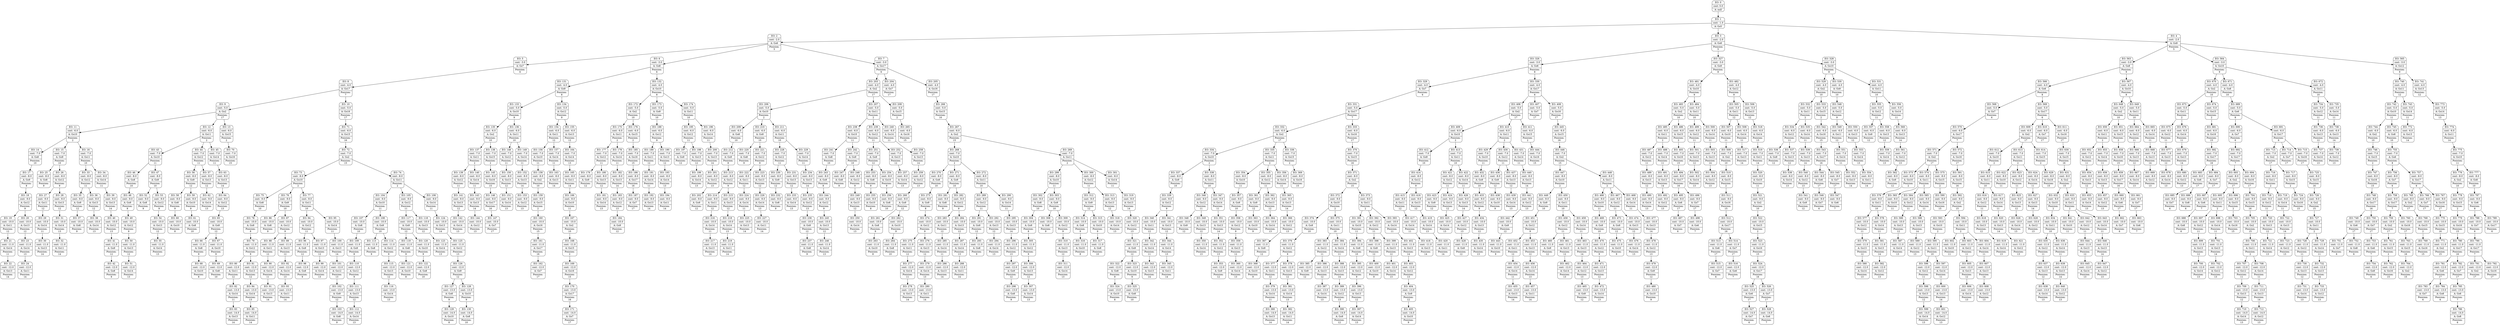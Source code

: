 digraph g {
node [shape = Mrecord];
nodo0[label="{EO: 0|cost: 0.0|A: null}"]
nodo1[label="{EO: 1|cost: -1.0|A: Go5}"]
nodo2[label="{EO: 2|cost: -2.0|A: Go6|Posicion:\n5}"]
nodo5[label="{EO: 5|cost: -3.0|A: Go7|Posicion:\n6}"]
nodo8[label="{EO: 8|cost: -4.0|A: Go17|Posicion:\n7}"]
nodo9[label="{EO: 9|cost: -5.0|A: Go2|Posicion:\n17}"]
nodo11[label="{EO: 11|cost: -6.0|A: Go10|Posicion:\n2}"]
nodo14[label="{EO: 14|cost: -7.0|A: Go8|Posicion:\n10}"]
nodo17[label="{EO: 17|cost: -8.0|A: Go9|Posicion:\n8}"]
nodo18[label="{EO: 18|cost: -9.0|A: Go12|Posicion:\n9}"]
nodo19[label="{EO: 19|cost: -10.0|A: Go11|Posicion:\n12}"]
nodo21[label="{EO: 21|cost: -11.0|A: Go14|Posicion:\n11}"]
nodo22[label="{EO: 22|cost: -12.0|A: Go13|Posicion:\n14}"]

nodo21 -> nodo22;

nodo19 -> nodo21;

nodo18 -> nodo19;
nodo20[label="{EO: 20|cost: -10.0|A: Go13|Posicion:\n12}"]
nodo23[label="{EO: 23|cost: -11.0|A: Go14|Posicion:\n13}"]
nodo24[label="{EO: 24|cost: -12.0|A: Go11|Posicion:\n14}"]

nodo23 -> nodo24;

nodo20 -> nodo23;

nodo18 -> nodo20;

nodo17 -> nodo18;

nodo14 -> nodo17;

nodo11 -> nodo14;
nodo15[label="{EO: 15|cost: -7.0|A: Go9|Posicion:\n10}"]
nodo25[label="{EO: 25|cost: -8.0|A: Go8|Posicion:\n9}"]

nodo15 -> nodo25;
nodo26[label="{EO: 26|cost: -8.0|A: Go12|Posicion:\n9}"]
nodo27[label="{EO: 27|cost: -9.0|A: Go11|Posicion:\n12}"]
nodo29[label="{EO: 29|cost: -10.0|A: Go14|Posicion:\n11}"]
nodo30[label="{EO: 30|cost: -11.0|A: Go13|Posicion:\n14}"]

nodo29 -> nodo30;

nodo27 -> nodo29;

nodo26 -> nodo27;
nodo28[label="{EO: 28|cost: -9.0|A: Go13|Posicion:\n12}"]
nodo31[label="{EO: 31|cost: -10.0|A: Go14|Posicion:\n13}"]
nodo32[label="{EO: 32|cost: -11.0|A: Go11|Posicion:\n14}"]

nodo31 -> nodo32;

nodo28 -> nodo31;

nodo26 -> nodo28;

nodo15 -> nodo26;

nodo11 -> nodo15;
nodo16[label="{EO: 16|cost: -7.0|A: Go11|Posicion:\n10}"]
nodo33[label="{EO: 33|cost: -8.0|A: Go12|Posicion:\n11}"]
nodo35[label="{EO: 35|cost: -9.0|A: Go9|Posicion:\n12}"]
nodo37[label="{EO: 37|cost: -10.0|A: Go8|Posicion:\n9}"]

nodo35 -> nodo37;

nodo33 -> nodo35;
nodo36[label="{EO: 36|cost: -9.0|A: Go13|Posicion:\n12}"]
nodo38[label="{EO: 38|cost: -10.0|A: Go14|Posicion:\n13}"]

nodo36 -> nodo38;

nodo33 -> nodo36;

nodo16 -> nodo33;
nodo34[label="{EO: 34|cost: -8.0|A: Go14|Posicion:\n11}"]
nodo39[label="{EO: 39|cost: -9.0|A: Go13|Posicion:\n14}"]
nodo40[label="{EO: 40|cost: -10.0|A: Go12|Posicion:\n13}"]
nodo41[label="{EO: 41|cost: -11.0|A: Go9|Posicion:\n12}"]
nodo42[label="{EO: 42|cost: -12.0|A: Go8|Posicion:\n9}"]

nodo41 -> nodo42;

nodo40 -> nodo41;

nodo39 -> nodo40;

nodo34 -> nodo39;

nodo16 -> nodo34;

nodo11 -> nodo16;

nodo9 -> nodo11;
nodo12[label="{EO: 12|cost: -6.0|A: Go11|Posicion:\n2}"]
nodo43[label="{EO: 43|cost: -7.0|A: Go10|Posicion:\n11}"]
nodo46[label="{EO: 46|cost: -8.0|A: Go8|Posicion:\n10}"]
nodo48[label="{EO: 48|cost: -9.0|A: Go9|Posicion:\n8}"]
nodo49[label="{EO: 49|cost: -10.0|A: Go12|Posicion:\n9}"]
nodo50[label="{EO: 50|cost: -11.0|A: Go13|Posicion:\n12}"]
nodo51[label="{EO: 51|cost: -12.0|A: Go14|Posicion:\n13}"]

nodo50 -> nodo51;

nodo49 -> nodo50;

nodo48 -> nodo49;

nodo46 -> nodo48;

nodo43 -> nodo46;
nodo47[label="{EO: 47|cost: -8.0|A: Go9|Posicion:\n10}"]
nodo52[label="{EO: 52|cost: -9.0|A: Go8|Posicion:\n9}"]

nodo47 -> nodo52;
nodo53[label="{EO: 53|cost: -9.0|A: Go12|Posicion:\n9}"]
nodo54[label="{EO: 54|cost: -10.0|A: Go13|Posicion:\n12}"]
nodo55[label="{EO: 55|cost: -11.0|A: Go14|Posicion:\n13}"]

nodo54 -> nodo55;

nodo53 -> nodo54;

nodo47 -> nodo53;

nodo43 -> nodo47;

nodo12 -> nodo43;
nodo44[label="{EO: 44|cost: -7.0|A: Go12|Posicion:\n11}"]
nodo56[label="{EO: 56|cost: -8.0|A: Go9|Posicion:\n12}"]
nodo58[label="{EO: 58|cost: -9.0|A: Go8|Posicion:\n9}"]
nodo60[label="{EO: 60|cost: -10.0|A: Go10|Posicion:\n8}"]

nodo58 -> nodo60;

nodo56 -> nodo58;
nodo59[label="{EO: 59|cost: -9.0|A: Go10|Posicion:\n9}"]
nodo61[label="{EO: 61|cost: -10.0|A: Go8|Posicion:\n10}"]

nodo59 -> nodo61;

nodo56 -> nodo59;

nodo44 -> nodo56;
nodo57[label="{EO: 57|cost: -8.0|A: Go13|Posicion:\n12}"]
nodo62[label="{EO: 62|cost: -9.0|A: Go14|Posicion:\n13}"]

nodo57 -> nodo62;

nodo44 -> nodo57;

nodo12 -> nodo44;
nodo45[label="{EO: 45|cost: -7.0|A: Go14|Posicion:\n11}"]
nodo63[label="{EO: 63|cost: -8.0|A: Go13|Posicion:\n14}"]
nodo64[label="{EO: 64|cost: -9.0|A: Go12|Posicion:\n13}"]
nodo65[label="{EO: 65|cost: -10.0|A: Go9|Posicion:\n12}"]
nodo66[label="{EO: 66|cost: -11.0|A: Go8|Posicion:\n9}"]
nodo68[label="{EO: 68|cost: -12.0|A: Go10|Posicion:\n8}"]

nodo66 -> nodo68;

nodo65 -> nodo66;
nodo67[label="{EO: 67|cost: -11.0|A: Go10|Posicion:\n9}"]
nodo69[label="{EO: 69|cost: -12.0|A: Go8|Posicion:\n10}"]

nodo67 -> nodo69;

nodo65 -> nodo67;

nodo64 -> nodo65;

nodo63 -> nodo64;

nodo45 -> nodo63;

nodo12 -> nodo45;

nodo9 -> nodo12;
nodo13[label="{EO: 13|cost: -6.0|A: Go15|Posicion:\n2}"]
nodo70[label="{EO: 70|cost: -7.0|A: Go16|Posicion:\n15}"]

nodo13 -> nodo70;

nodo9 -> nodo13;

nodo8 -> nodo9;
nodo10[label="{EO: 10|cost: -5.0|A: Go16|Posicion:\n17}"]
nodo71[label="{EO: 71|cost: -6.0|A: Go15|Posicion:\n16}"]
nodo72[label="{EO: 72|cost: -7.0|A: Go2|Posicion:\n15}"]
nodo73[label="{EO: 73|cost: -8.0|A: Go10|Posicion:\n2}"]
nodo75[label="{EO: 75|cost: -9.0|A: Go8|Posicion:\n10}"]
nodo78[label="{EO: 78|cost: -10.0|A: Go9|Posicion:\n8}"]
nodo79[label="{EO: 79|cost: -11.0|A: Go12|Posicion:\n9}"]
nodo80[label="{EO: 80|cost: -12.0|A: Go11|Posicion:\n12}"]
nodo82[label="{EO: 82|cost: -13.0|A: Go14|Posicion:\n11}"]
nodo83[label="{EO: 83|cost: -14.0|A: Go13|Posicion:\n14}"]

nodo82 -> nodo83;

nodo80 -> nodo82;

nodo79 -> nodo80;
nodo81[label="{EO: 81|cost: -12.0|A: Go13|Posicion:\n12}"]
nodo84[label="{EO: 84|cost: -13.0|A: Go14|Posicion:\n13}"]
nodo85[label="{EO: 85|cost: -14.0|A: Go11|Posicion:\n14}"]

nodo84 -> nodo85;

nodo81 -> nodo84;

nodo79 -> nodo81;

nodo78 -> nodo79;

nodo75 -> nodo78;

nodo73 -> nodo75;
nodo76[label="{EO: 76|cost: -9.0|A: Go9|Posicion:\n10}"]
nodo86[label="{EO: 86|cost: -10.0|A: Go8|Posicion:\n9}"]

nodo76 -> nodo86;
nodo87[label="{EO: 87|cost: -10.0|A: Go12|Posicion:\n9}"]
nodo88[label="{EO: 88|cost: -11.0|A: Go11|Posicion:\n12}"]
nodo90[label="{EO: 90|cost: -12.0|A: Go14|Posicion:\n11}"]
nodo91[label="{EO: 91|cost: -13.0|A: Go13|Posicion:\n14}"]

nodo90 -> nodo91;

nodo88 -> nodo90;

nodo87 -> nodo88;
nodo89[label="{EO: 89|cost: -11.0|A: Go13|Posicion:\n12}"]
nodo92[label="{EO: 92|cost: -12.0|A: Go14|Posicion:\n13}"]
nodo93[label="{EO: 93|cost: -13.0|A: Go11|Posicion:\n14}"]

nodo92 -> nodo93;

nodo89 -> nodo92;

nodo87 -> nodo89;

nodo76 -> nodo87;

nodo73 -> nodo76;
nodo77[label="{EO: 77|cost: -9.0|A: Go11|Posicion:\n10}"]
nodo94[label="{EO: 94|cost: -10.0|A: Go12|Posicion:\n11}"]
nodo96[label="{EO: 96|cost: -11.0|A: Go9|Posicion:\n12}"]
nodo98[label="{EO: 98|cost: -12.0|A: Go8|Posicion:\n9}"]

nodo96 -> nodo98;

nodo94 -> nodo96;
nodo97[label="{EO: 97|cost: -11.0|A: Go13|Posicion:\n12}"]
nodo99[label="{EO: 99|cost: -12.0|A: Go14|Posicion:\n13}"]

nodo97 -> nodo99;

nodo94 -> nodo97;

nodo77 -> nodo94;
nodo95[label="{EO: 95|cost: -10.0|A: Go14|Posicion:\n11}"]
nodo100[label="{EO: 100|cost: -11.0|A: Go13|Posicion:\n14}"]
nodo101[label="{EO: 101|cost: -12.0|A: Go12|Posicion:\n13}"]
nodo102[label="{EO: 102|cost: -13.0|A: Go9|Posicion:\n12}"]
nodo103[label="{EO: 103|cost: -14.0|A: Go8|Posicion:\n9}"]

nodo102 -> nodo103;

nodo101 -> nodo102;

nodo100 -> nodo101;

nodo95 -> nodo100;

nodo77 -> nodo95;

nodo73 -> nodo77;

nodo72 -> nodo73;
nodo74[label="{EO: 74|cost: -8.0|A: Go11|Posicion:\n2}"]
nodo104[label="{EO: 104|cost: -9.0|A: Go10|Posicion:\n11}"]
nodo107[label="{EO: 107|cost: -10.0|A: Go8|Posicion:\n10}"]
nodo109[label="{EO: 109|cost: -11.0|A: Go9|Posicion:\n8}"]
nodo110[label="{EO: 110|cost: -12.0|A: Go12|Posicion:\n9}"]
nodo111[label="{EO: 111|cost: -13.0|A: Go13|Posicion:\n12}"]
nodo112[label="{EO: 112|cost: -14.0|A: Go14|Posicion:\n13}"]

nodo111 -> nodo112;

nodo110 -> nodo111;

nodo109 -> nodo110;

nodo107 -> nodo109;

nodo104 -> nodo107;
nodo108[label="{EO: 108|cost: -10.0|A: Go9|Posicion:\n10}"]
nodo113[label="{EO: 113|cost: -11.0|A: Go8|Posicion:\n9}"]

nodo108 -> nodo113;
nodo114[label="{EO: 114|cost: -11.0|A: Go12|Posicion:\n9}"]
nodo115[label="{EO: 115|cost: -12.0|A: Go13|Posicion:\n12}"]
nodo116[label="{EO: 116|cost: -13.0|A: Go14|Posicion:\n13}"]

nodo115 -> nodo116;

nodo114 -> nodo115;

nodo108 -> nodo114;

nodo104 -> nodo108;

nodo74 -> nodo104;
nodo105[label="{EO: 105|cost: -9.0|A: Go12|Posicion:\n11}"]
nodo117[label="{EO: 117|cost: -10.0|A: Go9|Posicion:\n12}"]
nodo119[label="{EO: 119|cost: -11.0|A: Go8|Posicion:\n9}"]
nodo121[label="{EO: 121|cost: -12.0|A: Go10|Posicion:\n8}"]

nodo119 -> nodo121;

nodo117 -> nodo119;
nodo120[label="{EO: 120|cost: -11.0|A: Go10|Posicion:\n9}"]
nodo122[label="{EO: 122|cost: -12.0|A: Go8|Posicion:\n10}"]

nodo120 -> nodo122;

nodo117 -> nodo120;

nodo105 -> nodo117;
nodo118[label="{EO: 118|cost: -10.0|A: Go13|Posicion:\n12}"]
nodo123[label="{EO: 123|cost: -11.0|A: Go14|Posicion:\n13}"]

nodo118 -> nodo123;

nodo105 -> nodo118;

nodo74 -> nodo105;
nodo106[label="{EO: 106|cost: -9.0|A: Go14|Posicion:\n11}"]
nodo124[label="{EO: 124|cost: -10.0|A: Go13|Posicion:\n14}"]
nodo125[label="{EO: 125|cost: -11.0|A: Go12|Posicion:\n13}"]
nodo126[label="{EO: 126|cost: -12.0|A: Go9|Posicion:\n12}"]
nodo127[label="{EO: 127|cost: -13.0|A: Go8|Posicion:\n9}"]
nodo129[label="{EO: 129|cost: -14.0|A: Go10|Posicion:\n8}"]

nodo127 -> nodo129;

nodo126 -> nodo127;
nodo128[label="{EO: 128|cost: -13.0|A: Go10|Posicion:\n9}"]
nodo130[label="{EO: 130|cost: -14.0|A: Go8|Posicion:\n10}"]

nodo128 -> nodo130;

nodo126 -> nodo128;

nodo125 -> nodo126;

nodo124 -> nodo125;

nodo106 -> nodo124;

nodo74 -> nodo106;

nodo72 -> nodo74;

nodo71 -> nodo72;

nodo10 -> nodo71;

nodo8 -> nodo10;

nodo5 -> nodo8;

nodo2 -> nodo5;
nodo6[label="{EO: 6|cost: -3.0|A: Go8|Posicion:\n6}"]
nodo131[label="{EO: 131|cost: -4.0|A: Go9|Posicion:\n8}"]
nodo133[label="{EO: 133|cost: -5.0|A: Go10|Posicion:\n9}"]
nodo135[label="{EO: 135|cost: -6.0|A: Go2|Posicion:\n10}"]
nodo137[label="{EO: 137|cost: -7.0|A: Go11|Posicion:\n2}"]
nodo139[label="{EO: 139|cost: -8.0|A: Go12|Posicion:\n11}"]
nodo141[label="{EO: 141|cost: -9.0|A: Go13|Posicion:\n12}"]
nodo142[label="{EO: 142|cost: -10.0|A: Go14|Posicion:\n13}"]

nodo141 -> nodo142;

nodo139 -> nodo141;

nodo137 -> nodo139;
nodo140[label="{EO: 140|cost: -8.0|A: Go14|Posicion:\n11}"]
nodo143[label="{EO: 143|cost: -9.0|A: Go13|Posicion:\n14}"]
nodo144[label="{EO: 144|cost: -10.0|A: Go12|Posicion:\n13}"]

nodo143 -> nodo144;

nodo140 -> nodo143;

nodo137 -> nodo140;

nodo135 -> nodo137;
nodo138[label="{EO: 138|cost: -7.0|A: Go15|Posicion:\n2}"]
nodo145[label="{EO: 145|cost: -8.0|A: Go16|Posicion:\n15}"]
nodo146[label="{EO: 146|cost: -9.0|A: Go17|Posicion:\n16}"]
nodo147[label="{EO: 147|cost: -10.0|A: Go7|Posicion:\n17}"]

nodo146 -> nodo147;

nodo145 -> nodo146;

nodo138 -> nodo145;

nodo135 -> nodo138;

nodo133 -> nodo135;
nodo136[label="{EO: 136|cost: -6.0|A: Go11|Posicion:\n10}"]
nodo148[label="{EO: 148|cost: -7.0|A: Go12|Posicion:\n11}"]
nodo150[label="{EO: 150|cost: -8.0|A: Go13|Posicion:\n12}"]
nodo151[label="{EO: 151|cost: -9.0|A: Go14|Posicion:\n13}"]

nodo150 -> nodo151;

nodo148 -> nodo150;

nodo136 -> nodo148;
nodo149[label="{EO: 149|cost: -7.0|A: Go14|Posicion:\n11}"]
nodo152[label="{EO: 152|cost: -8.0|A: Go13|Posicion:\n14}"]
nodo153[label="{EO: 153|cost: -9.0|A: Go12|Posicion:\n13}"]

nodo152 -> nodo153;

nodo149 -> nodo152;

nodo136 -> nodo149;

nodo133 -> nodo136;

nodo131 -> nodo133;
nodo134[label="{EO: 134|cost: -5.0|A: Go12|Posicion:\n9}"]
nodo154[label="{EO: 154|cost: -6.0|A: Go11|Posicion:\n12}"]
nodo156[label="{EO: 156|cost: -7.0|A: Go10|Posicion:\n11}"]
nodo158[label="{EO: 158|cost: -8.0|A: Go2|Posicion:\n10}"]
nodo159[label="{EO: 159|cost: -9.0|A: Go15|Posicion:\n2}"]
nodo160[label="{EO: 160|cost: -10.0|A: Go16|Posicion:\n15}"]
nodo161[label="{EO: 161|cost: -11.0|A: Go17|Posicion:\n16}"]
nodo162[label="{EO: 162|cost: -12.0|A: Go7|Posicion:\n17}"]

nodo161 -> nodo162;

nodo160 -> nodo161;

nodo159 -> nodo160;

nodo158 -> nodo159;

nodo156 -> nodo158;

nodo154 -> nodo156;
nodo157[label="{EO: 157|cost: -7.0|A: Go14|Posicion:\n11}"]
nodo163[label="{EO: 163|cost: -8.0|A: Go13|Posicion:\n14}"]

nodo157 -> nodo163;

nodo154 -> nodo157;

nodo134 -> nodo154;
nodo155[label="{EO: 155|cost: -6.0|A: Go13|Posicion:\n12}"]
nodo164[label="{EO: 164|cost: -7.0|A: Go14|Posicion:\n13}"]
nodo165[label="{EO: 165|cost: -8.0|A: Go11|Posicion:\n14}"]
nodo166[label="{EO: 166|cost: -9.0|A: Go10|Posicion:\n11}"]
nodo167[label="{EO: 167|cost: -10.0|A: Go2|Posicion:\n10}"]
nodo168[label="{EO: 168|cost: -11.0|A: Go15|Posicion:\n2}"]
nodo169[label="{EO: 169|cost: -12.0|A: Go16|Posicion:\n15}"]
nodo170[label="{EO: 170|cost: -13.0|A: Go17|Posicion:\n16}"]
nodo171[label="{EO: 171|cost: -14.0|A: Go7|Posicion:\n17}"]

nodo170 -> nodo171;

nodo169 -> nodo170;

nodo168 -> nodo169;

nodo167 -> nodo168;

nodo166 -> nodo167;

nodo165 -> nodo166;

nodo164 -> nodo165;

nodo155 -> nodo164;

nodo134 -> nodo155;

nodo131 -> nodo134;

nodo6 -> nodo131;
nodo132[label="{EO: 132|cost: -4.0|A: Go10|Posicion:\n8}"]
nodo172[label="{EO: 172|cost: -5.0|A: Go2|Posicion:\n10}"]
nodo175[label="{EO: 175|cost: -6.0|A: Go11|Posicion:\n2}"]
nodo177[label="{EO: 177|cost: -7.0|A: Go12|Posicion:\n11}"]
nodo179[label="{EO: 179|cost: -8.0|A: Go9|Posicion:\n12}"]

nodo177 -> nodo179;
nodo180[label="{EO: 180|cost: -8.0|A: Go13|Posicion:\n12}"]
nodo181[label="{EO: 181|cost: -9.0|A: Go14|Posicion:\n13}"]

nodo180 -> nodo181;

nodo177 -> nodo180;

nodo175 -> nodo177;
nodo178[label="{EO: 178|cost: -7.0|A: Go14|Posicion:\n11}"]
nodo182[label="{EO: 182|cost: -8.0|A: Go13|Posicion:\n14}"]
nodo183[label="{EO: 183|cost: -9.0|A: Go12|Posicion:\n13}"]
nodo184[label="{EO: 184|cost: -10.0|A: Go9|Posicion:\n12}"]

nodo183 -> nodo184;

nodo182 -> nodo183;

nodo178 -> nodo182;

nodo175 -> nodo178;

nodo172 -> nodo175;
nodo176[label="{EO: 176|cost: -6.0|A: Go15|Posicion:\n2}"]
nodo185[label="{EO: 185|cost: -7.0|A: Go16|Posicion:\n15}"]
nodo186[label="{EO: 186|cost: -8.0|A: Go17|Posicion:\n16}"]
nodo187[label="{EO: 187|cost: -9.0|A: Go7|Posicion:\n17}"]

nodo186 -> nodo187;

nodo185 -> nodo186;

nodo176 -> nodo185;

nodo172 -> nodo176;

nodo132 -> nodo172;
nodo173[label="{EO: 173|cost: -5.0|A: Go9|Posicion:\n10}"]
nodo188[label="{EO: 188|cost: -6.0|A: Go12|Posicion:\n9}"]
nodo189[label="{EO: 189|cost: -7.0|A: Go11|Posicion:\n12}"]
nodo191[label="{EO: 191|cost: -8.0|A: Go14|Posicion:\n11}"]
nodo192[label="{EO: 192|cost: -9.0|A: Go13|Posicion:\n14}"]

nodo191 -> nodo192;

nodo189 -> nodo191;

nodo188 -> nodo189;
nodo190[label="{EO: 190|cost: -7.0|A: Go13|Posicion:\n12}"]
nodo193[label="{EO: 193|cost: -8.0|A: Go14|Posicion:\n13}"]
nodo194[label="{EO: 194|cost: -9.0|A: Go11|Posicion:\n14}"]

nodo193 -> nodo194;

nodo190 -> nodo193;

nodo188 -> nodo190;

nodo173 -> nodo188;

nodo132 -> nodo173;
nodo174[label="{EO: 174|cost: -5.0|A: Go11|Posicion:\n10}"]
nodo195[label="{EO: 195|cost: -6.0|A: Go12|Posicion:\n11}"]
nodo197[label="{EO: 197|cost: -7.0|A: Go9|Posicion:\n12}"]

nodo195 -> nodo197;
nodo198[label="{EO: 198|cost: -7.0|A: Go13|Posicion:\n12}"]
nodo199[label="{EO: 199|cost: -8.0|A: Go14|Posicion:\n13}"]

nodo198 -> nodo199;

nodo195 -> nodo198;

nodo174 -> nodo195;
nodo196[label="{EO: 196|cost: -6.0|A: Go14|Posicion:\n11}"]
nodo200[label="{EO: 200|cost: -7.0|A: Go13|Posicion:\n14}"]
nodo201[label="{EO: 201|cost: -8.0|A: Go12|Posicion:\n13}"]
nodo202[label="{EO: 202|cost: -9.0|A: Go9|Posicion:\n12}"]

nodo201 -> nodo202;

nodo200 -> nodo201;

nodo196 -> nodo200;

nodo174 -> nodo196;

nodo132 -> nodo174;

nodo6 -> nodo132;

nodo2 -> nodo6;
nodo7[label="{EO: 7|cost: -3.0|A: Go17|Posicion:\n6}"]
nodo203[label="{EO: 203|cost: -4.0|A: Go2|Posicion:\n17}"]
nodo206[label="{EO: 206|cost: -5.0|A: Go10|Posicion:\n2}"]
nodo209[label="{EO: 209|cost: -6.0|A: Go8|Posicion:\n10}"]
nodo212[label="{EO: 212|cost: -7.0|A: Go9|Posicion:\n8}"]
nodo213[label="{EO: 213|cost: -8.0|A: Go12|Posicion:\n9}"]
nodo214[label="{EO: 214|cost: -9.0|A: Go11|Posicion:\n12}"]
nodo216[label="{EO: 216|cost: -10.0|A: Go14|Posicion:\n11}"]
nodo217[label="{EO: 217|cost: -11.0|A: Go13|Posicion:\n14}"]

nodo216 -> nodo217;

nodo214 -> nodo216;

nodo213 -> nodo214;
nodo215[label="{EO: 215|cost: -9.0|A: Go13|Posicion:\n12}"]
nodo218[label="{EO: 218|cost: -10.0|A: Go14|Posicion:\n13}"]
nodo219[label="{EO: 219|cost: -11.0|A: Go11|Posicion:\n14}"]

nodo218 -> nodo219;

nodo215 -> nodo218;

nodo213 -> nodo215;

nodo212 -> nodo213;

nodo209 -> nodo212;

nodo206 -> nodo209;
nodo210[label="{EO: 210|cost: -6.0|A: Go9|Posicion:\n10}"]
nodo220[label="{EO: 220|cost: -7.0|A: Go8|Posicion:\n9}"]

nodo210 -> nodo220;
nodo221[label="{EO: 221|cost: -7.0|A: Go12|Posicion:\n9}"]
nodo222[label="{EO: 222|cost: -8.0|A: Go11|Posicion:\n12}"]
nodo224[label="{EO: 224|cost: -9.0|A: Go14|Posicion:\n11}"]
nodo225[label="{EO: 225|cost: -10.0|A: Go13|Posicion:\n14}"]

nodo224 -> nodo225;

nodo222 -> nodo224;

nodo221 -> nodo222;
nodo223[label="{EO: 223|cost: -8.0|A: Go13|Posicion:\n12}"]
nodo226[label="{EO: 226|cost: -9.0|A: Go14|Posicion:\n13}"]
nodo227[label="{EO: 227|cost: -10.0|A: Go11|Posicion:\n14}"]

nodo226 -> nodo227;

nodo223 -> nodo226;

nodo221 -> nodo223;

nodo210 -> nodo221;

nodo206 -> nodo210;
nodo211[label="{EO: 211|cost: -6.0|A: Go11|Posicion:\n10}"]
nodo228[label="{EO: 228|cost: -7.0|A: Go12|Posicion:\n11}"]
nodo230[label="{EO: 230|cost: -8.0|A: Go9|Posicion:\n12}"]
nodo232[label="{EO: 232|cost: -9.0|A: Go8|Posicion:\n9}"]

nodo230 -> nodo232;

nodo228 -> nodo230;
nodo231[label="{EO: 231|cost: -8.0|A: Go13|Posicion:\n12}"]
nodo233[label="{EO: 233|cost: -9.0|A: Go14|Posicion:\n13}"]

nodo231 -> nodo233;

nodo228 -> nodo231;

nodo211 -> nodo228;
nodo229[label="{EO: 229|cost: -7.0|A: Go14|Posicion:\n11}"]
nodo234[label="{EO: 234|cost: -8.0|A: Go13|Posicion:\n14}"]
nodo235[label="{EO: 235|cost: -9.0|A: Go12|Posicion:\n13}"]
nodo236[label="{EO: 236|cost: -10.0|A: Go9|Posicion:\n12}"]
nodo237[label="{EO: 237|cost: -11.0|A: Go8|Posicion:\n9}"]

nodo236 -> nodo237;

nodo235 -> nodo236;

nodo234 -> nodo235;

nodo229 -> nodo234;

nodo211 -> nodo229;

nodo206 -> nodo211;

nodo203 -> nodo206;
nodo207[label="{EO: 207|cost: -5.0|A: Go11|Posicion:\n2}"]
nodo238[label="{EO: 238|cost: -6.0|A: Go10|Posicion:\n11}"]
nodo241[label="{EO: 241|cost: -7.0|A: Go8|Posicion:\n10}"]
nodo243[label="{EO: 243|cost: -8.0|A: Go9|Posicion:\n8}"]
nodo244[label="{EO: 244|cost: -9.0|A: Go12|Posicion:\n9}"]
nodo245[label="{EO: 245|cost: -10.0|A: Go13|Posicion:\n12}"]
nodo246[label="{EO: 246|cost: -11.0|A: Go14|Posicion:\n13}"]

nodo245 -> nodo246;

nodo244 -> nodo245;

nodo243 -> nodo244;

nodo241 -> nodo243;

nodo238 -> nodo241;
nodo242[label="{EO: 242|cost: -7.0|A: Go9|Posicion:\n10}"]
nodo247[label="{EO: 247|cost: -8.0|A: Go8|Posicion:\n9}"]

nodo242 -> nodo247;
nodo248[label="{EO: 248|cost: -8.0|A: Go12|Posicion:\n9}"]
nodo249[label="{EO: 249|cost: -9.0|A: Go13|Posicion:\n12}"]
nodo250[label="{EO: 250|cost: -10.0|A: Go14|Posicion:\n13}"]

nodo249 -> nodo250;

nodo248 -> nodo249;

nodo242 -> nodo248;

nodo238 -> nodo242;

nodo207 -> nodo238;
nodo239[label="{EO: 239|cost: -6.0|A: Go12|Posicion:\n11}"]
nodo251[label="{EO: 251|cost: -7.0|A: Go9|Posicion:\n12}"]
nodo253[label="{EO: 253|cost: -8.0|A: Go8|Posicion:\n9}"]
nodo255[label="{EO: 255|cost: -9.0|A: Go10|Posicion:\n8}"]

nodo253 -> nodo255;

nodo251 -> nodo253;
nodo254[label="{EO: 254|cost: -8.0|A: Go10|Posicion:\n9}"]
nodo256[label="{EO: 256|cost: -9.0|A: Go8|Posicion:\n10}"]

nodo254 -> nodo256;

nodo251 -> nodo254;

nodo239 -> nodo251;
nodo252[label="{EO: 252|cost: -7.0|A: Go13|Posicion:\n12}"]
nodo257[label="{EO: 257|cost: -8.0|A: Go14|Posicion:\n13}"]

nodo252 -> nodo257;

nodo239 -> nodo252;

nodo207 -> nodo239;
nodo240[label="{EO: 240|cost: -6.0|A: Go14|Posicion:\n11}"]
nodo258[label="{EO: 258|cost: -7.0|A: Go13|Posicion:\n14}"]
nodo259[label="{EO: 259|cost: -8.0|A: Go12|Posicion:\n13}"]
nodo260[label="{EO: 260|cost: -9.0|A: Go9|Posicion:\n12}"]
nodo261[label="{EO: 261|cost: -10.0|A: Go8|Posicion:\n9}"]
nodo263[label="{EO: 263|cost: -11.0|A: Go10|Posicion:\n8}"]

nodo261 -> nodo263;

nodo260 -> nodo261;
nodo262[label="{EO: 262|cost: -10.0|A: Go10|Posicion:\n9}"]
nodo264[label="{EO: 264|cost: -11.0|A: Go8|Posicion:\n10}"]

nodo262 -> nodo264;

nodo260 -> nodo262;

nodo259 -> nodo260;

nodo258 -> nodo259;

nodo240 -> nodo258;

nodo207 -> nodo240;

nodo203 -> nodo207;
nodo208[label="{EO: 208|cost: -5.0|A: Go15|Posicion:\n2}"]
nodo265[label="{EO: 265|cost: -6.0|A: Go16|Posicion:\n15}"]

nodo208 -> nodo265;

nodo203 -> nodo208;

nodo7 -> nodo203;
nodo204[label="{EO: 204|cost: -4.0|A: Go7|Posicion:\n17}"]

nodo7 -> nodo204;
nodo205[label="{EO: 205|cost: -4.0|A: Go16|Posicion:\n17}"]
nodo266[label="{EO: 266|cost: -5.0|A: Go15|Posicion:\n16}"]
nodo267[label="{EO: 267|cost: -6.0|A: Go2|Posicion:\n15}"]
nodo268[label="{EO: 268|cost: -7.0|A: Go10|Posicion:\n2}"]
nodo270[label="{EO: 270|cost: -8.0|A: Go8|Posicion:\n10}"]
nodo273[label="{EO: 273|cost: -9.0|A: Go9|Posicion:\n8}"]
nodo274[label="{EO: 274|cost: -10.0|A: Go12|Posicion:\n9}"]
nodo275[label="{EO: 275|cost: -11.0|A: Go11|Posicion:\n12}"]
nodo277[label="{EO: 277|cost: -12.0|A: Go14|Posicion:\n11}"]
nodo278[label="{EO: 278|cost: -13.0|A: Go13|Posicion:\n14}"]

nodo277 -> nodo278;

nodo275 -> nodo277;

nodo274 -> nodo275;
nodo276[label="{EO: 276|cost: -11.0|A: Go13|Posicion:\n12}"]
nodo279[label="{EO: 279|cost: -12.0|A: Go14|Posicion:\n13}"]
nodo280[label="{EO: 280|cost: -13.0|A: Go11|Posicion:\n14}"]

nodo279 -> nodo280;

nodo276 -> nodo279;

nodo274 -> nodo276;

nodo273 -> nodo274;

nodo270 -> nodo273;

nodo268 -> nodo270;
nodo271[label="{EO: 271|cost: -8.0|A: Go9|Posicion:\n10}"]
nodo281[label="{EO: 281|cost: -9.0|A: Go8|Posicion:\n9}"]

nodo271 -> nodo281;
nodo282[label="{EO: 282|cost: -9.0|A: Go12|Posicion:\n9}"]
nodo283[label="{EO: 283|cost: -10.0|A: Go11|Posicion:\n12}"]
nodo285[label="{EO: 285|cost: -11.0|A: Go14|Posicion:\n11}"]
nodo286[label="{EO: 286|cost: -12.0|A: Go13|Posicion:\n14}"]

nodo285 -> nodo286;

nodo283 -> nodo285;

nodo282 -> nodo283;
nodo284[label="{EO: 284|cost: -10.0|A: Go13|Posicion:\n12}"]
nodo287[label="{EO: 287|cost: -11.0|A: Go14|Posicion:\n13}"]
nodo288[label="{EO: 288|cost: -12.0|A: Go11|Posicion:\n14}"]

nodo287 -> nodo288;

nodo284 -> nodo287;

nodo282 -> nodo284;

nodo271 -> nodo282;

nodo268 -> nodo271;
nodo272[label="{EO: 272|cost: -8.0|A: Go11|Posicion:\n10}"]
nodo289[label="{EO: 289|cost: -9.0|A: Go12|Posicion:\n11}"]
nodo291[label="{EO: 291|cost: -10.0|A: Go9|Posicion:\n12}"]
nodo293[label="{EO: 293|cost: -11.0|A: Go8|Posicion:\n9}"]

nodo291 -> nodo293;

nodo289 -> nodo291;
nodo292[label="{EO: 292|cost: -10.0|A: Go13|Posicion:\n12}"]
nodo294[label="{EO: 294|cost: -11.0|A: Go14|Posicion:\n13}"]

nodo292 -> nodo294;

nodo289 -> nodo292;

nodo272 -> nodo289;
nodo290[label="{EO: 290|cost: -9.0|A: Go14|Posicion:\n11}"]
nodo295[label="{EO: 295|cost: -10.0|A: Go13|Posicion:\n14}"]
nodo296[label="{EO: 296|cost: -11.0|A: Go12|Posicion:\n13}"]
nodo297[label="{EO: 297|cost: -12.0|A: Go9|Posicion:\n12}"]
nodo298[label="{EO: 298|cost: -13.0|A: Go8|Posicion:\n9}"]

nodo297 -> nodo298;

nodo296 -> nodo297;

nodo295 -> nodo296;

nodo290 -> nodo295;

nodo272 -> nodo290;

nodo268 -> nodo272;

nodo267 -> nodo268;
nodo269[label="{EO: 269|cost: -7.0|A: Go11|Posicion:\n2}"]
nodo299[label="{EO: 299|cost: -8.0|A: Go10|Posicion:\n11}"]
nodo302[label="{EO: 302|cost: -9.0|A: Go8|Posicion:\n10}"]
nodo304[label="{EO: 304|cost: -10.0|A: Go9|Posicion:\n8}"]
nodo305[label="{EO: 305|cost: -11.0|A: Go12|Posicion:\n9}"]
nodo306[label="{EO: 306|cost: -12.0|A: Go13|Posicion:\n12}"]
nodo307[label="{EO: 307|cost: -13.0|A: Go14|Posicion:\n13}"]

nodo306 -> nodo307;

nodo305 -> nodo306;

nodo304 -> nodo305;

nodo302 -> nodo304;

nodo299 -> nodo302;
nodo303[label="{EO: 303|cost: -9.0|A: Go9|Posicion:\n10}"]
nodo308[label="{EO: 308|cost: -10.0|A: Go8|Posicion:\n9}"]

nodo303 -> nodo308;
nodo309[label="{EO: 309|cost: -10.0|A: Go12|Posicion:\n9}"]
nodo310[label="{EO: 310|cost: -11.0|A: Go13|Posicion:\n12}"]
nodo311[label="{EO: 311|cost: -12.0|A: Go14|Posicion:\n13}"]

nodo310 -> nodo311;

nodo309 -> nodo310;

nodo303 -> nodo309;

nodo299 -> nodo303;

nodo269 -> nodo299;
nodo300[label="{EO: 300|cost: -8.0|A: Go12|Posicion:\n11}"]
nodo312[label="{EO: 312|cost: -9.0|A: Go9|Posicion:\n12}"]
nodo314[label="{EO: 314|cost: -10.0|A: Go8|Posicion:\n9}"]
nodo316[label="{EO: 316|cost: -11.0|A: Go10|Posicion:\n8}"]

nodo314 -> nodo316;

nodo312 -> nodo314;
nodo315[label="{EO: 315|cost: -10.0|A: Go10|Posicion:\n9}"]
nodo317[label="{EO: 317|cost: -11.0|A: Go8|Posicion:\n10}"]

nodo315 -> nodo317;

nodo312 -> nodo315;

nodo300 -> nodo312;
nodo313[label="{EO: 313|cost: -9.0|A: Go13|Posicion:\n12}"]
nodo318[label="{EO: 318|cost: -10.0|A: Go14|Posicion:\n13}"]

nodo313 -> nodo318;

nodo300 -> nodo313;

nodo269 -> nodo300;
nodo301[label="{EO: 301|cost: -8.0|A: Go14|Posicion:\n11}"]
nodo319[label="{EO: 319|cost: -9.0|A: Go13|Posicion:\n14}"]
nodo320[label="{EO: 320|cost: -10.0|A: Go12|Posicion:\n13}"]
nodo321[label="{EO: 321|cost: -11.0|A: Go9|Posicion:\n12}"]
nodo322[label="{EO: 322|cost: -12.0|A: Go8|Posicion:\n9}"]
nodo324[label="{EO: 324|cost: -13.0|A: Go10|Posicion:\n8}"]

nodo322 -> nodo324;

nodo321 -> nodo322;
nodo323[label="{EO: 323|cost: -12.0|A: Go10|Posicion:\n9}"]
nodo325[label="{EO: 325|cost: -13.0|A: Go8|Posicion:\n10}"]

nodo323 -> nodo325;

nodo321 -> nodo323;

nodo320 -> nodo321;

nodo319 -> nodo320;

nodo301 -> nodo319;

nodo269 -> nodo301;

nodo267 -> nodo269;

nodo266 -> nodo267;

nodo205 -> nodo266;

nodo7 -> nodo205;

nodo2 -> nodo7;

nodo1 -> nodo2;
nodo3[label="{EO: 3|cost: -2.0|A: Go8|Posicion:\n5}"]
nodo326[label="{EO: 326|cost: -3.0|A: Go6|Posicion:\n8}"]
nodo329[label="{EO: 329|cost: -4.0|A: Go7|Posicion:\n6}"]
nodo331[label="{EO: 331|cost: -5.0|A: Go17|Posicion:\n7}"]
nodo332[label="{EO: 332|cost: -6.0|A: Go2|Posicion:\n17}"]
nodo334[label="{EO: 334|cost: -7.0|A: Go10|Posicion:\n2}"]
nodo337[label="{EO: 337|cost: -8.0|A: Go9|Posicion:\n10}"]
nodo339[label="{EO: 339|cost: -9.0|A: Go12|Posicion:\n9}"]
nodo340[label="{EO: 340|cost: -10.0|A: Go11|Posicion:\n12}"]
nodo342[label="{EO: 342|cost: -11.0|A: Go14|Posicion:\n11}"]
nodo343[label="{EO: 343|cost: -12.0|A: Go13|Posicion:\n14}"]

nodo342 -> nodo343;

nodo340 -> nodo342;

nodo339 -> nodo340;
nodo341[label="{EO: 341|cost: -10.0|A: Go13|Posicion:\n12}"]
nodo344[label="{EO: 344|cost: -11.0|A: Go14|Posicion:\n13}"]
nodo345[label="{EO: 345|cost: -12.0|A: Go11|Posicion:\n14}"]

nodo344 -> nodo345;

nodo341 -> nodo344;

nodo339 -> nodo341;

nodo337 -> nodo339;

nodo334 -> nodo337;
nodo338[label="{EO: 338|cost: -8.0|A: Go11|Posicion:\n10}"]
nodo346[label="{EO: 346|cost: -9.0|A: Go12|Posicion:\n11}"]
nodo348[label="{EO: 348|cost: -10.0|A: Go9|Posicion:\n12}"]

nodo346 -> nodo348;
nodo349[label="{EO: 349|cost: -10.0|A: Go13|Posicion:\n12}"]
nodo350[label="{EO: 350|cost: -11.0|A: Go14|Posicion:\n13}"]

nodo349 -> nodo350;

nodo346 -> nodo349;

nodo338 -> nodo346;
nodo347[label="{EO: 347|cost: -9.0|A: Go14|Posicion:\n11}"]
nodo351[label="{EO: 351|cost: -10.0|A: Go13|Posicion:\n14}"]
nodo352[label="{EO: 352|cost: -11.0|A: Go12|Posicion:\n13}"]
nodo353[label="{EO: 353|cost: -12.0|A: Go9|Posicion:\n12}"]

nodo352 -> nodo353;

nodo351 -> nodo352;

nodo347 -> nodo351;

nodo338 -> nodo347;

nodo334 -> nodo338;

nodo332 -> nodo334;
nodo335[label="{EO: 335|cost: -7.0|A: Go11|Posicion:\n2}"]
nodo354[label="{EO: 354|cost: -8.0|A: Go10|Posicion:\n11}"]
nodo357[label="{EO: 357|cost: -9.0|A: Go9|Posicion:\n10}"]
nodo358[label="{EO: 358|cost: -10.0|A: Go12|Posicion:\n9}"]
nodo359[label="{EO: 359|cost: -11.0|A: Go13|Posicion:\n12}"]
nodo360[label="{EO: 360|cost: -12.0|A: Go14|Posicion:\n13}"]

nodo359 -> nodo360;

nodo358 -> nodo359;

nodo357 -> nodo358;

nodo354 -> nodo357;

nodo335 -> nodo354;
nodo355[label="{EO: 355|cost: -8.0|A: Go12|Posicion:\n11}"]
nodo361[label="{EO: 361|cost: -9.0|A: Go9|Posicion:\n12}"]
nodo363[label="{EO: 363|cost: -10.0|A: Go10|Posicion:\n9}"]

nodo361 -> nodo363;

nodo355 -> nodo361;
nodo362[label="{EO: 362|cost: -9.0|A: Go13|Posicion:\n12}"]
nodo364[label="{EO: 364|cost: -10.0|A: Go14|Posicion:\n13}"]

nodo362 -> nodo364;

nodo355 -> nodo362;

nodo335 -> nodo355;
nodo356[label="{EO: 356|cost: -8.0|A: Go14|Posicion:\n11}"]
nodo365[label="{EO: 365|cost: -9.0|A: Go13|Posicion:\n14}"]
nodo366[label="{EO: 366|cost: -10.0|A: Go12|Posicion:\n13}"]
nodo367[label="{EO: 367|cost: -11.0|A: Go9|Posicion:\n12}"]
nodo368[label="{EO: 368|cost: -12.0|A: Go10|Posicion:\n9}"]

nodo367 -> nodo368;

nodo366 -> nodo367;

nodo365 -> nodo366;

nodo356 -> nodo365;

nodo335 -> nodo356;

nodo332 -> nodo335;
nodo336[label="{EO: 336|cost: -7.0|A: Go15|Posicion:\n2}"]
nodo369[label="{EO: 369|cost: -8.0|A: Go16|Posicion:\n15}"]

nodo336 -> nodo369;

nodo332 -> nodo336;

nodo331 -> nodo332;
nodo333[label="{EO: 333|cost: -6.0|A: Go16|Posicion:\n17}"]
nodo370[label="{EO: 370|cost: -7.0|A: Go15|Posicion:\n16}"]
nodo371[label="{EO: 371|cost: -8.0|A: Go2|Posicion:\n15}"]
nodo372[label="{EO: 372|cost: -9.0|A: Go10|Posicion:\n2}"]
nodo374[label="{EO: 374|cost: -10.0|A: Go9|Posicion:\n10}"]
nodo376[label="{EO: 376|cost: -11.0|A: Go12|Posicion:\n9}"]
nodo377[label="{EO: 377|cost: -12.0|A: Go11|Posicion:\n12}"]
nodo379[label="{EO: 379|cost: -13.0|A: Go14|Posicion:\n11}"]
nodo380[label="{EO: 380|cost: -14.0|A: Go13|Posicion:\n14}"]

nodo379 -> nodo380;

nodo377 -> nodo379;

nodo376 -> nodo377;
nodo378[label="{EO: 378|cost: -12.0|A: Go13|Posicion:\n12}"]
nodo381[label="{EO: 381|cost: -13.0|A: Go14|Posicion:\n13}"]
nodo382[label="{EO: 382|cost: -14.0|A: Go11|Posicion:\n14}"]

nodo381 -> nodo382;

nodo378 -> nodo381;

nodo376 -> nodo378;

nodo374 -> nodo376;

nodo372 -> nodo374;
nodo375[label="{EO: 375|cost: -10.0|A: Go11|Posicion:\n10}"]
nodo383[label="{EO: 383|cost: -11.0|A: Go12|Posicion:\n11}"]
nodo385[label="{EO: 385|cost: -12.0|A: Go9|Posicion:\n12}"]

nodo383 -> nodo385;
nodo386[label="{EO: 386|cost: -12.0|A: Go13|Posicion:\n12}"]
nodo387[label="{EO: 387|cost: -13.0|A: Go14|Posicion:\n13}"]

nodo386 -> nodo387;

nodo383 -> nodo386;

nodo375 -> nodo383;
nodo384[label="{EO: 384|cost: -11.0|A: Go14|Posicion:\n11}"]
nodo388[label="{EO: 388|cost: -12.0|A: Go13|Posicion:\n14}"]
nodo389[label="{EO: 389|cost: -13.0|A: Go12|Posicion:\n13}"]
nodo390[label="{EO: 390|cost: -14.0|A: Go9|Posicion:\n12}"]

nodo389 -> nodo390;

nodo388 -> nodo389;

nodo384 -> nodo388;

nodo375 -> nodo384;

nodo372 -> nodo375;

nodo371 -> nodo372;
nodo373[label="{EO: 373|cost: -9.0|A: Go11|Posicion:\n2}"]
nodo391[label="{EO: 391|cost: -10.0|A: Go10|Posicion:\n11}"]
nodo394[label="{EO: 394|cost: -11.0|A: Go9|Posicion:\n10}"]
nodo395[label="{EO: 395|cost: -12.0|A: Go12|Posicion:\n9}"]
nodo396[label="{EO: 396|cost: -13.0|A: Go13|Posicion:\n12}"]
nodo397[label="{EO: 397|cost: -14.0|A: Go14|Posicion:\n13}"]

nodo396 -> nodo397;

nodo395 -> nodo396;

nodo394 -> nodo395;

nodo391 -> nodo394;

nodo373 -> nodo391;
nodo392[label="{EO: 392|cost: -10.0|A: Go12|Posicion:\n11}"]
nodo398[label="{EO: 398|cost: -11.0|A: Go9|Posicion:\n12}"]
nodo400[label="{EO: 400|cost: -12.0|A: Go10|Posicion:\n9}"]

nodo398 -> nodo400;

nodo392 -> nodo398;
nodo399[label="{EO: 399|cost: -11.0|A: Go13|Posicion:\n12}"]
nodo401[label="{EO: 401|cost: -12.0|A: Go14|Posicion:\n13}"]

nodo399 -> nodo401;

nodo392 -> nodo399;

nodo373 -> nodo392;
nodo393[label="{EO: 393|cost: -10.0|A: Go14|Posicion:\n11}"]
nodo402[label="{EO: 402|cost: -11.0|A: Go13|Posicion:\n14}"]
nodo403[label="{EO: 403|cost: -12.0|A: Go12|Posicion:\n13}"]
nodo404[label="{EO: 404|cost: -13.0|A: Go9|Posicion:\n12}"]
nodo405[label="{EO: 405|cost: -14.0|A: Go10|Posicion:\n9}"]

nodo404 -> nodo405;

nodo403 -> nodo404;

nodo402 -> nodo403;

nodo393 -> nodo402;

nodo373 -> nodo393;

nodo371 -> nodo373;

nodo370 -> nodo371;

nodo333 -> nodo370;

nodo331 -> nodo333;

nodo329 -> nodo331;

nodo326 -> nodo329;
nodo330[label="{EO: 330|cost: -4.0|A: Go17|Posicion:\n6}"]
nodo406[label="{EO: 406|cost: -5.0|A: Go2|Posicion:\n17}"]
nodo409[label="{EO: 409|cost: -6.0|A: Go10|Posicion:\n2}"]
nodo412[label="{EO: 412|cost: -7.0|A: Go9|Posicion:\n10}"]
nodo414[label="{EO: 414|cost: -8.0|A: Go12|Posicion:\n9}"]
nodo415[label="{EO: 415|cost: -9.0|A: Go11|Posicion:\n12}"]
nodo417[label="{EO: 417|cost: -10.0|A: Go14|Posicion:\n11}"]
nodo418[label="{EO: 418|cost: -11.0|A: Go13|Posicion:\n14}"]

nodo417 -> nodo418;

nodo415 -> nodo417;

nodo414 -> nodo415;
nodo416[label="{EO: 416|cost: -9.0|A: Go13|Posicion:\n12}"]
nodo419[label="{EO: 419|cost: -10.0|A: Go14|Posicion:\n13}"]
nodo420[label="{EO: 420|cost: -11.0|A: Go11|Posicion:\n14}"]

nodo419 -> nodo420;

nodo416 -> nodo419;

nodo414 -> nodo416;

nodo412 -> nodo414;

nodo409 -> nodo412;
nodo413[label="{EO: 413|cost: -7.0|A: Go11|Posicion:\n10}"]
nodo421[label="{EO: 421|cost: -8.0|A: Go12|Posicion:\n11}"]
nodo423[label="{EO: 423|cost: -9.0|A: Go9|Posicion:\n12}"]

nodo421 -> nodo423;
nodo424[label="{EO: 424|cost: -9.0|A: Go13|Posicion:\n12}"]
nodo425[label="{EO: 425|cost: -10.0|A: Go14|Posicion:\n13}"]

nodo424 -> nodo425;

nodo421 -> nodo424;

nodo413 -> nodo421;
nodo422[label="{EO: 422|cost: -8.0|A: Go14|Posicion:\n11}"]
nodo426[label="{EO: 426|cost: -9.0|A: Go13|Posicion:\n14}"]
nodo427[label="{EO: 427|cost: -10.0|A: Go12|Posicion:\n13}"]
nodo428[label="{EO: 428|cost: -11.0|A: Go9|Posicion:\n12}"]

nodo427 -> nodo428;

nodo426 -> nodo427;

nodo422 -> nodo426;

nodo413 -> nodo422;

nodo409 -> nodo413;

nodo406 -> nodo409;
nodo410[label="{EO: 410|cost: -6.0|A: Go11|Posicion:\n2}"]
nodo429[label="{EO: 429|cost: -7.0|A: Go10|Posicion:\n11}"]
nodo432[label="{EO: 432|cost: -8.0|A: Go9|Posicion:\n10}"]
nodo433[label="{EO: 433|cost: -9.0|A: Go12|Posicion:\n9}"]
nodo434[label="{EO: 434|cost: -10.0|A: Go13|Posicion:\n12}"]
nodo435[label="{EO: 435|cost: -11.0|A: Go14|Posicion:\n13}"]

nodo434 -> nodo435;

nodo433 -> nodo434;

nodo432 -> nodo433;

nodo429 -> nodo432;

nodo410 -> nodo429;
nodo430[label="{EO: 430|cost: -7.0|A: Go12|Posicion:\n11}"]
nodo436[label="{EO: 436|cost: -8.0|A: Go9|Posicion:\n12}"]
nodo438[label="{EO: 438|cost: -9.0|A: Go10|Posicion:\n9}"]

nodo436 -> nodo438;

nodo430 -> nodo436;
nodo437[label="{EO: 437|cost: -8.0|A: Go13|Posicion:\n12}"]
nodo439[label="{EO: 439|cost: -9.0|A: Go14|Posicion:\n13}"]

nodo437 -> nodo439;

nodo430 -> nodo437;

nodo410 -> nodo430;
nodo431[label="{EO: 431|cost: -7.0|A: Go14|Posicion:\n11}"]
nodo440[label="{EO: 440|cost: -8.0|A: Go13|Posicion:\n14}"]
nodo441[label="{EO: 441|cost: -9.0|A: Go12|Posicion:\n13}"]
nodo442[label="{EO: 442|cost: -10.0|A: Go9|Posicion:\n12}"]
nodo443[label="{EO: 443|cost: -11.0|A: Go10|Posicion:\n9}"]

nodo442 -> nodo443;

nodo441 -> nodo442;

nodo440 -> nodo441;

nodo431 -> nodo440;

nodo410 -> nodo431;

nodo406 -> nodo410;
nodo411[label="{EO: 411|cost: -6.0|A: Go15|Posicion:\n2}"]
nodo444[label="{EO: 444|cost: -7.0|A: Go16|Posicion:\n15}"]

nodo411 -> nodo444;

nodo406 -> nodo411;

nodo330 -> nodo406;
nodo407[label="{EO: 407|cost: -5.0|A: Go7|Posicion:\n17}"]

nodo330 -> nodo407;
nodo408[label="{EO: 408|cost: -5.0|A: Go16|Posicion:\n17}"]
nodo445[label="{EO: 445|cost: -6.0|A: Go15|Posicion:\n16}"]
nodo446[label="{EO: 446|cost: -7.0|A: Go2|Posicion:\n15}"]
nodo447[label="{EO: 447|cost: -8.0|A: Go10|Posicion:\n2}"]
nodo449[label="{EO: 449|cost: -9.0|A: Go9|Posicion:\n10}"]
nodo451[label="{EO: 451|cost: -10.0|A: Go12|Posicion:\n9}"]
nodo452[label="{EO: 452|cost: -11.0|A: Go11|Posicion:\n12}"]
nodo454[label="{EO: 454|cost: -12.0|A: Go14|Posicion:\n11}"]
nodo455[label="{EO: 455|cost: -13.0|A: Go13|Posicion:\n14}"]

nodo454 -> nodo455;

nodo452 -> nodo454;

nodo451 -> nodo452;
nodo453[label="{EO: 453|cost: -11.0|A: Go13|Posicion:\n12}"]
nodo456[label="{EO: 456|cost: -12.0|A: Go14|Posicion:\n13}"]
nodo457[label="{EO: 457|cost: -13.0|A: Go11|Posicion:\n14}"]

nodo456 -> nodo457;

nodo453 -> nodo456;

nodo451 -> nodo453;

nodo449 -> nodo451;

nodo447 -> nodo449;
nodo450[label="{EO: 450|cost: -9.0|A: Go11|Posicion:\n10}"]
nodo458[label="{EO: 458|cost: -10.0|A: Go12|Posicion:\n11}"]
nodo460[label="{EO: 460|cost: -11.0|A: Go9|Posicion:\n12}"]

nodo458 -> nodo460;
nodo461[label="{EO: 461|cost: -11.0|A: Go13|Posicion:\n12}"]
nodo462[label="{EO: 462|cost: -12.0|A: Go14|Posicion:\n13}"]

nodo461 -> nodo462;

nodo458 -> nodo461;

nodo450 -> nodo458;
nodo459[label="{EO: 459|cost: -10.0|A: Go14|Posicion:\n11}"]
nodo463[label="{EO: 463|cost: -11.0|A: Go13|Posicion:\n14}"]
nodo464[label="{EO: 464|cost: -12.0|A: Go12|Posicion:\n13}"]
nodo465[label="{EO: 465|cost: -13.0|A: Go9|Posicion:\n12}"]

nodo464 -> nodo465;

nodo463 -> nodo464;

nodo459 -> nodo463;

nodo450 -> nodo459;

nodo447 -> nodo450;

nodo446 -> nodo447;
nodo448[label="{EO: 448|cost: -8.0|A: Go11|Posicion:\n2}"]
nodo466[label="{EO: 466|cost: -9.0|A: Go10|Posicion:\n11}"]
nodo469[label="{EO: 469|cost: -10.0|A: Go9|Posicion:\n10}"]
nodo470[label="{EO: 470|cost: -11.0|A: Go12|Posicion:\n9}"]
nodo471[label="{EO: 471|cost: -12.0|A: Go13|Posicion:\n12}"]
nodo472[label="{EO: 472|cost: -13.0|A: Go14|Posicion:\n13}"]

nodo471 -> nodo472;

nodo470 -> nodo471;

nodo469 -> nodo470;

nodo466 -> nodo469;

nodo448 -> nodo466;
nodo467[label="{EO: 467|cost: -9.0|A: Go12|Posicion:\n11}"]
nodo473[label="{EO: 473|cost: -10.0|A: Go9|Posicion:\n12}"]
nodo475[label="{EO: 475|cost: -11.0|A: Go10|Posicion:\n9}"]

nodo473 -> nodo475;

nodo467 -> nodo473;
nodo474[label="{EO: 474|cost: -10.0|A: Go13|Posicion:\n12}"]
nodo476[label="{EO: 476|cost: -11.0|A: Go14|Posicion:\n13}"]

nodo474 -> nodo476;

nodo467 -> nodo474;

nodo448 -> nodo467;
nodo468[label="{EO: 468|cost: -9.0|A: Go14|Posicion:\n11}"]
nodo477[label="{EO: 477|cost: -10.0|A: Go13|Posicion:\n14}"]
nodo478[label="{EO: 478|cost: -11.0|A: Go12|Posicion:\n13}"]
nodo479[label="{EO: 479|cost: -12.0|A: Go9|Posicion:\n12}"]
nodo480[label="{EO: 480|cost: -13.0|A: Go10|Posicion:\n9}"]

nodo479 -> nodo480;

nodo478 -> nodo479;

nodo477 -> nodo478;

nodo468 -> nodo477;

nodo448 -> nodo468;

nodo446 -> nodo448;

nodo445 -> nodo446;

nodo408 -> nodo445;

nodo330 -> nodo408;

nodo326 -> nodo330;

nodo3 -> nodo326;
nodo327[label="{EO: 327|cost: -3.0|A: Go9|Posicion:\n8}"]
nodo481[label="{EO: 481|cost: -4.0|A: Go10|Posicion:\n9}"]
nodo483[label="{EO: 483|cost: -5.0|A: Go2|Posicion:\n10}"]
nodo485[label="{EO: 485|cost: -6.0|A: Go11|Posicion:\n2}"]
nodo487[label="{EO: 487|cost: -7.0|A: Go12|Posicion:\n11}"]
nodo489[label="{EO: 489|cost: -8.0|A: Go13|Posicion:\n12}"]
nodo490[label="{EO: 490|cost: -9.0|A: Go14|Posicion:\n13}"]

nodo489 -> nodo490;

nodo487 -> nodo489;

nodo485 -> nodo487;
nodo488[label="{EO: 488|cost: -7.0|A: Go14|Posicion:\n11}"]
nodo491[label="{EO: 491|cost: -8.0|A: Go13|Posicion:\n14}"]
nodo492[label="{EO: 492|cost: -9.0|A: Go12|Posicion:\n13}"]

nodo491 -> nodo492;

nodo488 -> nodo491;

nodo485 -> nodo488;

nodo483 -> nodo485;
nodo486[label="{EO: 486|cost: -6.0|A: Go15|Posicion:\n2}"]
nodo493[label="{EO: 493|cost: -7.0|A: Go16|Posicion:\n15}"]
nodo494[label="{EO: 494|cost: -8.0|A: Go17|Posicion:\n16}"]
nodo495[label="{EO: 495|cost: -9.0|A: Go6|Posicion:\n17}"]
nodo497[label="{EO: 497|cost: -10.0|A: Go7|Posicion:\n6}"]

nodo495 -> nodo497;

nodo494 -> nodo495;
nodo496[label="{EO: 496|cost: -9.0|A: Go7|Posicion:\n17}"]
nodo498[label="{EO: 498|cost: -10.0|A: Go6|Posicion:\n7}"]

nodo496 -> nodo498;

nodo494 -> nodo496;

nodo493 -> nodo494;

nodo486 -> nodo493;

nodo483 -> nodo486;

nodo481 -> nodo483;
nodo484[label="{EO: 484|cost: -5.0|A: Go11|Posicion:\n10}"]
nodo499[label="{EO: 499|cost: -6.0|A: Go12|Posicion:\n11}"]
nodo501[label="{EO: 501|cost: -7.0|A: Go13|Posicion:\n12}"]
nodo502[label="{EO: 502|cost: -8.0|A: Go14|Posicion:\n13}"]

nodo501 -> nodo502;

nodo499 -> nodo501;

nodo484 -> nodo499;
nodo500[label="{EO: 500|cost: -6.0|A: Go14|Posicion:\n11}"]
nodo503[label="{EO: 503|cost: -7.0|A: Go13|Posicion:\n14}"]
nodo504[label="{EO: 504|cost: -8.0|A: Go12|Posicion:\n13}"]

nodo503 -> nodo504;

nodo500 -> nodo503;

nodo484 -> nodo500;

nodo481 -> nodo484;

nodo327 -> nodo481;
nodo482[label="{EO: 482|cost: -4.0|A: Go12|Posicion:\n9}"]
nodo505[label="{EO: 505|cost: -5.0|A: Go11|Posicion:\n12}"]
nodo507[label="{EO: 507|cost: -6.0|A: Go10|Posicion:\n11}"]
nodo509[label="{EO: 509|cost: -7.0|A: Go2|Posicion:\n10}"]
nodo510[label="{EO: 510|cost: -8.0|A: Go15|Posicion:\n2}"]
nodo511[label="{EO: 511|cost: -9.0|A: Go16|Posicion:\n15}"]
nodo512[label="{EO: 512|cost: -10.0|A: Go17|Posicion:\n16}"]
nodo513[label="{EO: 513|cost: -11.0|A: Go6|Posicion:\n17}"]
nodo515[label="{EO: 515|cost: -12.0|A: Go7|Posicion:\n6}"]

nodo513 -> nodo515;

nodo512 -> nodo513;
nodo514[label="{EO: 514|cost: -11.0|A: Go7|Posicion:\n17}"]
nodo516[label="{EO: 516|cost: -12.0|A: Go6|Posicion:\n7}"]

nodo514 -> nodo516;

nodo512 -> nodo514;

nodo511 -> nodo512;

nodo510 -> nodo511;

nodo509 -> nodo510;

nodo507 -> nodo509;

nodo505 -> nodo507;
nodo508[label="{EO: 508|cost: -6.0|A: Go14|Posicion:\n11}"]
nodo517[label="{EO: 517|cost: -7.0|A: Go13|Posicion:\n14}"]

nodo508 -> nodo517;

nodo505 -> nodo508;

nodo482 -> nodo505;
nodo506[label="{EO: 506|cost: -5.0|A: Go13|Posicion:\n12}"]
nodo518[label="{EO: 518|cost: -6.0|A: Go14|Posicion:\n13}"]
nodo519[label="{EO: 519|cost: -7.0|A: Go11|Posicion:\n14}"]
nodo520[label="{EO: 520|cost: -8.0|A: Go10|Posicion:\n11}"]
nodo521[label="{EO: 521|cost: -9.0|A: Go2|Posicion:\n10}"]
nodo522[label="{EO: 522|cost: -10.0|A: Go15|Posicion:\n2}"]
nodo523[label="{EO: 523|cost: -11.0|A: Go16|Posicion:\n15}"]
nodo524[label="{EO: 524|cost: -12.0|A: Go17|Posicion:\n16}"]
nodo525[label="{EO: 525|cost: -13.0|A: Go6|Posicion:\n17}"]
nodo527[label="{EO: 527|cost: -14.0|A: Go7|Posicion:\n6}"]

nodo525 -> nodo527;

nodo524 -> nodo525;
nodo526[label="{EO: 526|cost: -13.0|A: Go7|Posicion:\n17}"]
nodo528[label="{EO: 528|cost: -14.0|A: Go6|Posicion:\n7}"]

nodo526 -> nodo528;

nodo524 -> nodo526;

nodo523 -> nodo524;

nodo522 -> nodo523;

nodo521 -> nodo522;

nodo520 -> nodo521;

nodo519 -> nodo520;

nodo518 -> nodo519;

nodo506 -> nodo518;

nodo482 -> nodo506;

nodo327 -> nodo482;

nodo3 -> nodo327;
nodo328[label="{EO: 328|cost: -3.0|A: Go10|Posicion:\n8}"]
nodo529[label="{EO: 529|cost: -4.0|A: Go2|Posicion:\n10}"]
nodo532[label="{EO: 532|cost: -5.0|A: Go11|Posicion:\n2}"]
nodo534[label="{EO: 534|cost: -6.0|A: Go12|Posicion:\n11}"]
nodo536[label="{EO: 536|cost: -7.0|A: Go9|Posicion:\n12}"]

nodo534 -> nodo536;
nodo537[label="{EO: 537|cost: -7.0|A: Go13|Posicion:\n12}"]
nodo538[label="{EO: 538|cost: -8.0|A: Go14|Posicion:\n13}"]

nodo537 -> nodo538;

nodo534 -> nodo537;

nodo532 -> nodo534;
nodo535[label="{EO: 535|cost: -6.0|A: Go14|Posicion:\n11}"]
nodo539[label="{EO: 539|cost: -7.0|A: Go13|Posicion:\n14}"]
nodo540[label="{EO: 540|cost: -8.0|A: Go12|Posicion:\n13}"]
nodo541[label="{EO: 541|cost: -9.0|A: Go9|Posicion:\n12}"]

nodo540 -> nodo541;

nodo539 -> nodo540;

nodo535 -> nodo539;

nodo532 -> nodo535;

nodo529 -> nodo532;
nodo533[label="{EO: 533|cost: -5.0|A: Go15|Posicion:\n2}"]
nodo542[label="{EO: 542|cost: -6.0|A: Go16|Posicion:\n15}"]
nodo543[label="{EO: 543|cost: -7.0|A: Go17|Posicion:\n16}"]
nodo544[label="{EO: 544|cost: -8.0|A: Go6|Posicion:\n17}"]
nodo546[label="{EO: 546|cost: -9.0|A: Go7|Posicion:\n6}"]

nodo544 -> nodo546;

nodo543 -> nodo544;
nodo545[label="{EO: 545|cost: -8.0|A: Go7|Posicion:\n17}"]
nodo547[label="{EO: 547|cost: -9.0|A: Go6|Posicion:\n7}"]

nodo545 -> nodo547;

nodo543 -> nodo545;

nodo542 -> nodo543;

nodo533 -> nodo542;

nodo529 -> nodo533;

nodo328 -> nodo529;
nodo530[label="{EO: 530|cost: -4.0|A: Go9|Posicion:\n10}"]
nodo548[label="{EO: 548|cost: -5.0|A: Go12|Posicion:\n9}"]
nodo549[label="{EO: 549|cost: -6.0|A: Go11|Posicion:\n12}"]
nodo551[label="{EO: 551|cost: -7.0|A: Go14|Posicion:\n11}"]
nodo552[label="{EO: 552|cost: -8.0|A: Go13|Posicion:\n14}"]

nodo551 -> nodo552;

nodo549 -> nodo551;

nodo548 -> nodo549;
nodo550[label="{EO: 550|cost: -6.0|A: Go13|Posicion:\n12}"]
nodo553[label="{EO: 553|cost: -7.0|A: Go14|Posicion:\n13}"]
nodo554[label="{EO: 554|cost: -8.0|A: Go11|Posicion:\n14}"]

nodo553 -> nodo554;

nodo550 -> nodo553;

nodo548 -> nodo550;

nodo530 -> nodo548;

nodo328 -> nodo530;
nodo531[label="{EO: 531|cost: -4.0|A: Go11|Posicion:\n10}"]
nodo555[label="{EO: 555|cost: -5.0|A: Go12|Posicion:\n11}"]
nodo557[label="{EO: 557|cost: -6.0|A: Go9|Posicion:\n12}"]

nodo555 -> nodo557;
nodo558[label="{EO: 558|cost: -6.0|A: Go13|Posicion:\n12}"]
nodo559[label="{EO: 559|cost: -7.0|A: Go14|Posicion:\n13}"]

nodo558 -> nodo559;

nodo555 -> nodo558;

nodo531 -> nodo555;
nodo556[label="{EO: 556|cost: -5.0|A: Go14|Posicion:\n11}"]
nodo560[label="{EO: 560|cost: -6.0|A: Go13|Posicion:\n14}"]
nodo561[label="{EO: 561|cost: -7.0|A: Go12|Posicion:\n13}"]
nodo562[label="{EO: 562|cost: -8.0|A: Go9|Posicion:\n12}"]

nodo561 -> nodo562;

nodo560 -> nodo561;

nodo556 -> nodo560;

nodo531 -> nodo556;

nodo328 -> nodo531;

nodo3 -> nodo328;

nodo1 -> nodo3;
nodo4[label="{EO: 4|cost: -2.0|A: Go9|Posicion:\n5}"]
nodo563[label="{EO: 563|cost: -3.0|A: Go8|Posicion:\n9}"]
nodo566[label="{EO: 566|cost: -4.0|A: Go6|Posicion:\n8}"]
nodo568[label="{EO: 568|cost: -5.0|A: Go7|Posicion:\n6}"]
nodo570[label="{EO: 570|cost: -6.0|A: Go17|Posicion:\n7}"]
nodo571[label="{EO: 571|cost: -7.0|A: Go2|Posicion:\n17}"]
nodo573[label="{EO: 573|cost: -8.0|A: Go10|Posicion:\n2}"]
nodo576[label="{EO: 576|cost: -9.0|A: Go11|Posicion:\n10}"]
nodo577[label="{EO: 577|cost: -10.0|A: Go12|Posicion:\n11}"]
nodo579[label="{EO: 579|cost: -11.0|A: Go13|Posicion:\n12}"]
nodo580[label="{EO: 580|cost: -12.0|A: Go14|Posicion:\n13}"]

nodo579 -> nodo580;

nodo577 -> nodo579;

nodo576 -> nodo577;
nodo578[label="{EO: 578|cost: -10.0|A: Go14|Posicion:\n11}"]
nodo581[label="{EO: 581|cost: -11.0|A: Go13|Posicion:\n14}"]
nodo582[label="{EO: 582|cost: -12.0|A: Go12|Posicion:\n13}"]

nodo581 -> nodo582;

nodo578 -> nodo581;

nodo576 -> nodo578;

nodo573 -> nodo576;

nodo571 -> nodo573;
nodo574[label="{EO: 574|cost: -8.0|A: Go11|Posicion:\n2}"]
nodo583[label="{EO: 583|cost: -9.0|A: Go10|Posicion:\n11}"]

nodo574 -> nodo583;
nodo584[label="{EO: 584|cost: -9.0|A: Go12|Posicion:\n11}"]
nodo586[label="{EO: 586|cost: -10.0|A: Go13|Posicion:\n12}"]
nodo587[label="{EO: 587|cost: -11.0|A: Go14|Posicion:\n13}"]

nodo586 -> nodo587;

nodo584 -> nodo586;

nodo574 -> nodo584;
nodo585[label="{EO: 585|cost: -9.0|A: Go14|Posicion:\n11}"]
nodo588[label="{EO: 588|cost: -10.0|A: Go13|Posicion:\n14}"]
nodo589[label="{EO: 589|cost: -11.0|A: Go12|Posicion:\n13}"]

nodo588 -> nodo589;

nodo585 -> nodo588;

nodo574 -> nodo585;

nodo571 -> nodo574;
nodo575[label="{EO: 575|cost: -8.0|A: Go15|Posicion:\n2}"]
nodo590[label="{EO: 590|cost: -9.0|A: Go16|Posicion:\n15}"]

nodo575 -> nodo590;

nodo571 -> nodo575;

nodo570 -> nodo571;
nodo572[label="{EO: 572|cost: -7.0|A: Go16|Posicion:\n17}"]
nodo591[label="{EO: 591|cost: -8.0|A: Go15|Posicion:\n16}"]
nodo592[label="{EO: 592|cost: -9.0|A: Go2|Posicion:\n15}"]
nodo593[label="{EO: 593|cost: -10.0|A: Go10|Posicion:\n2}"]
nodo595[label="{EO: 595|cost: -11.0|A: Go11|Posicion:\n10}"]
nodo596[label="{EO: 596|cost: -12.0|A: Go12|Posicion:\n11}"]
nodo598[label="{EO: 598|cost: -13.0|A: Go13|Posicion:\n12}"]
nodo599[label="{EO: 599|cost: -14.0|A: Go14|Posicion:\n13}"]

nodo598 -> nodo599;

nodo596 -> nodo598;

nodo595 -> nodo596;
nodo597[label="{EO: 597|cost: -12.0|A: Go14|Posicion:\n11}"]
nodo600[label="{EO: 600|cost: -13.0|A: Go13|Posicion:\n14}"]
nodo601[label="{EO: 601|cost: -14.0|A: Go12|Posicion:\n13}"]

nodo600 -> nodo601;

nodo597 -> nodo600;

nodo595 -> nodo597;

nodo593 -> nodo595;

nodo592 -> nodo593;
nodo594[label="{EO: 594|cost: -10.0|A: Go11|Posicion:\n2}"]
nodo602[label="{EO: 602|cost: -11.0|A: Go10|Posicion:\n11}"]

nodo594 -> nodo602;
nodo603[label="{EO: 603|cost: -11.0|A: Go12|Posicion:\n11}"]
nodo605[label="{EO: 605|cost: -12.0|A: Go13|Posicion:\n12}"]
nodo606[label="{EO: 606|cost: -13.0|A: Go14|Posicion:\n13}"]

nodo605 -> nodo606;

nodo603 -> nodo605;

nodo594 -> nodo603;
nodo604[label="{EO: 604|cost: -11.0|A: Go14|Posicion:\n11}"]
nodo607[label="{EO: 607|cost: -12.0|A: Go13|Posicion:\n14}"]
nodo608[label="{EO: 608|cost: -13.0|A: Go12|Posicion:\n13}"]

nodo607 -> nodo608;

nodo604 -> nodo607;

nodo594 -> nodo604;

nodo592 -> nodo594;

nodo591 -> nodo592;

nodo572 -> nodo591;

nodo570 -> nodo572;

nodo568 -> nodo570;

nodo566 -> nodo568;
nodo569[label="{EO: 569|cost: -5.0|A: Go17|Posicion:\n6}"]
nodo609[label="{EO: 609|cost: -6.0|A: Go2|Posicion:\n17}"]
nodo612[label="{EO: 612|cost: -7.0|A: Go10|Posicion:\n2}"]
nodo615[label="{EO: 615|cost: -8.0|A: Go11|Posicion:\n10}"]
nodo616[label="{EO: 616|cost: -9.0|A: Go12|Posicion:\n11}"]
nodo618[label="{EO: 618|cost: -10.0|A: Go13|Posicion:\n12}"]
nodo619[label="{EO: 619|cost: -11.0|A: Go14|Posicion:\n13}"]

nodo618 -> nodo619;

nodo616 -> nodo618;

nodo615 -> nodo616;
nodo617[label="{EO: 617|cost: -9.0|A: Go14|Posicion:\n11}"]
nodo620[label="{EO: 620|cost: -10.0|A: Go13|Posicion:\n14}"]
nodo621[label="{EO: 621|cost: -11.0|A: Go12|Posicion:\n13}"]

nodo620 -> nodo621;

nodo617 -> nodo620;

nodo615 -> nodo617;

nodo612 -> nodo615;

nodo609 -> nodo612;
nodo613[label="{EO: 613|cost: -7.0|A: Go11|Posicion:\n2}"]
nodo622[label="{EO: 622|cost: -8.0|A: Go10|Posicion:\n11}"]

nodo613 -> nodo622;
nodo623[label="{EO: 623|cost: -8.0|A: Go12|Posicion:\n11}"]
nodo625[label="{EO: 625|cost: -9.0|A: Go13|Posicion:\n12}"]
nodo626[label="{EO: 626|cost: -10.0|A: Go14|Posicion:\n13}"]

nodo625 -> nodo626;

nodo623 -> nodo625;

nodo613 -> nodo623;
nodo624[label="{EO: 624|cost: -8.0|A: Go14|Posicion:\n11}"]
nodo627[label="{EO: 627|cost: -9.0|A: Go13|Posicion:\n14}"]
nodo628[label="{EO: 628|cost: -10.0|A: Go12|Posicion:\n13}"]

nodo627 -> nodo628;

nodo624 -> nodo627;

nodo613 -> nodo624;

nodo609 -> nodo613;
nodo614[label="{EO: 614|cost: -7.0|A: Go15|Posicion:\n2}"]
nodo629[label="{EO: 629|cost: -8.0|A: Go16|Posicion:\n15}"]

nodo614 -> nodo629;

nodo609 -> nodo614;

nodo569 -> nodo609;
nodo610[label="{EO: 610|cost: -6.0|A: Go7|Posicion:\n17}"]

nodo569 -> nodo610;
nodo611[label="{EO: 611|cost: -6.0|A: Go16|Posicion:\n17}"]
nodo630[label="{EO: 630|cost: -7.0|A: Go15|Posicion:\n16}"]
nodo631[label="{EO: 631|cost: -8.0|A: Go2|Posicion:\n15}"]
nodo632[label="{EO: 632|cost: -9.0|A: Go10|Posicion:\n2}"]
nodo634[label="{EO: 634|cost: -10.0|A: Go11|Posicion:\n10}"]
nodo635[label="{EO: 635|cost: -11.0|A: Go12|Posicion:\n11}"]
nodo637[label="{EO: 637|cost: -12.0|A: Go13|Posicion:\n12}"]
nodo638[label="{EO: 638|cost: -13.0|A: Go14|Posicion:\n13}"]

nodo637 -> nodo638;

nodo635 -> nodo637;

nodo634 -> nodo635;
nodo636[label="{EO: 636|cost: -11.0|A: Go14|Posicion:\n11}"]
nodo639[label="{EO: 639|cost: -12.0|A: Go13|Posicion:\n14}"]
nodo640[label="{EO: 640|cost: -13.0|A: Go12|Posicion:\n13}"]

nodo639 -> nodo640;

nodo636 -> nodo639;

nodo634 -> nodo636;

nodo632 -> nodo634;

nodo631 -> nodo632;
nodo633[label="{EO: 633|cost: -9.0|A: Go11|Posicion:\n2}"]
nodo641[label="{EO: 641|cost: -10.0|A: Go10|Posicion:\n11}"]

nodo633 -> nodo641;
nodo642[label="{EO: 642|cost: -10.0|A: Go12|Posicion:\n11}"]
nodo644[label="{EO: 644|cost: -11.0|A: Go13|Posicion:\n12}"]
nodo645[label="{EO: 645|cost: -12.0|A: Go14|Posicion:\n13}"]

nodo644 -> nodo645;

nodo642 -> nodo644;

nodo633 -> nodo642;
nodo643[label="{EO: 643|cost: -10.0|A: Go14|Posicion:\n11}"]
nodo646[label="{EO: 646|cost: -11.0|A: Go13|Posicion:\n14}"]
nodo647[label="{EO: 647|cost: -12.0|A: Go12|Posicion:\n13}"]

nodo646 -> nodo647;

nodo643 -> nodo646;

nodo633 -> nodo643;

nodo631 -> nodo633;

nodo630 -> nodo631;

nodo611 -> nodo630;

nodo569 -> nodo611;

nodo566 -> nodo569;

nodo563 -> nodo566;
nodo567[label="{EO: 567|cost: -4.0|A: Go10|Posicion:\n8}"]
nodo648[label="{EO: 648|cost: -5.0|A: Go2|Posicion:\n10}"]
nodo650[label="{EO: 650|cost: -6.0|A: Go11|Posicion:\n2}"]
nodo652[label="{EO: 652|cost: -7.0|A: Go12|Posicion:\n11}"]
nodo654[label="{EO: 654|cost: -8.0|A: Go13|Posicion:\n12}"]
nodo655[label="{EO: 655|cost: -9.0|A: Go14|Posicion:\n13}"]

nodo654 -> nodo655;

nodo652 -> nodo654;

nodo650 -> nodo652;
nodo653[label="{EO: 653|cost: -7.0|A: Go14|Posicion:\n11}"]
nodo656[label="{EO: 656|cost: -8.0|A: Go13|Posicion:\n14}"]
nodo657[label="{EO: 657|cost: -9.0|A: Go12|Posicion:\n13}"]

nodo656 -> nodo657;

nodo653 -> nodo656;

nodo650 -> nodo653;

nodo648 -> nodo650;
nodo651[label="{EO: 651|cost: -6.0|A: Go15|Posicion:\n2}"]
nodo658[label="{EO: 658|cost: -7.0|A: Go16|Posicion:\n15}"]
nodo659[label="{EO: 659|cost: -8.0|A: Go17|Posicion:\n16}"]
nodo660[label="{EO: 660|cost: -9.0|A: Go6|Posicion:\n17}"]
nodo662[label="{EO: 662|cost: -10.0|A: Go7|Posicion:\n6}"]

nodo660 -> nodo662;

nodo659 -> nodo660;
nodo661[label="{EO: 661|cost: -9.0|A: Go7|Posicion:\n17}"]
nodo663[label="{EO: 663|cost: -10.0|A: Go6|Posicion:\n7}"]

nodo661 -> nodo663;

nodo659 -> nodo661;

nodo658 -> nodo659;

nodo651 -> nodo658;

nodo648 -> nodo651;

nodo567 -> nodo648;
nodo649[label="{EO: 649|cost: -5.0|A: Go11|Posicion:\n10}"]
nodo664[label="{EO: 664|cost: -6.0|A: Go12|Posicion:\n11}"]
nodo666[label="{EO: 666|cost: -7.0|A: Go13|Posicion:\n12}"]
nodo667[label="{EO: 667|cost: -8.0|A: Go14|Posicion:\n13}"]

nodo666 -> nodo667;

nodo664 -> nodo666;

nodo649 -> nodo664;
nodo665[label="{EO: 665|cost: -6.0|A: Go14|Posicion:\n11}"]
nodo668[label="{EO: 668|cost: -7.0|A: Go13|Posicion:\n14}"]
nodo669[label="{EO: 669|cost: -8.0|A: Go12|Posicion:\n13}"]

nodo668 -> nodo669;

nodo665 -> nodo668;

nodo649 -> nodo665;

nodo567 -> nodo649;

nodo563 -> nodo567;

nodo4 -> nodo563;
nodo564[label="{EO: 564|cost: -3.0|A: Go10|Posicion:\n9}"]
nodo670[label="{EO: 670|cost: -4.0|A: Go2|Posicion:\n10}"]
nodo673[label="{EO: 673|cost: -5.0|A: Go11|Posicion:\n2}"]
nodo675[label="{EO: 675|cost: -6.0|A: Go12|Posicion:\n11}"]
nodo677[label="{EO: 677|cost: -7.0|A: Go13|Posicion:\n12}"]
nodo678[label="{EO: 678|cost: -8.0|A: Go14|Posicion:\n13}"]

nodo677 -> nodo678;

nodo675 -> nodo677;

nodo673 -> nodo675;
nodo676[label="{EO: 676|cost: -6.0|A: Go14|Posicion:\n11}"]
nodo679[label="{EO: 679|cost: -7.0|A: Go13|Posicion:\n14}"]
nodo680[label="{EO: 680|cost: -8.0|A: Go12|Posicion:\n13}"]

nodo679 -> nodo680;

nodo676 -> nodo679;

nodo673 -> nodo676;

nodo670 -> nodo673;
nodo674[label="{EO: 674|cost: -5.0|A: Go15|Posicion:\n2}"]
nodo681[label="{EO: 681|cost: -6.0|A: Go16|Posicion:\n15}"]
nodo682[label="{EO: 682|cost: -7.0|A: Go17|Posicion:\n16}"]
nodo683[label="{EO: 683|cost: -8.0|A: Go6|Posicion:\n17}"]
nodo685[label="{EO: 685|cost: -9.0|A: Go7|Posicion:\n6}"]

nodo683 -> nodo685;
nodo686[label="{EO: 686|cost: -9.0|A: Go8|Posicion:\n6}"]

nodo683 -> nodo686;

nodo682 -> nodo683;
nodo684[label="{EO: 684|cost: -8.0|A: Go7|Posicion:\n17}"]
nodo687[label="{EO: 687|cost: -9.0|A: Go6|Posicion:\n7}"]
nodo688[label="{EO: 688|cost: -10.0|A: Go8|Posicion:\n6}"]

nodo687 -> nodo688;

nodo684 -> nodo687;

nodo682 -> nodo684;

nodo681 -> nodo682;

nodo674 -> nodo681;

nodo670 -> nodo674;

nodo564 -> nodo670;
nodo671[label="{EO: 671|cost: -4.0|A: Go8|Posicion:\n10}"]
nodo689[label="{EO: 689|cost: -5.0|A: Go6|Posicion:\n8}"]
nodo690[label="{EO: 690|cost: -6.0|A: Go7|Posicion:\n6}"]
nodo692[label="{EO: 692|cost: -7.0|A: Go17|Posicion:\n7}"]
nodo693[label="{EO: 693|cost: -8.0|A: Go2|Posicion:\n17}"]
nodo695[label="{EO: 695|cost: -9.0|A: Go11|Posicion:\n2}"]
nodo697[label="{EO: 697|cost: -10.0|A: Go12|Posicion:\n11}"]
nodo699[label="{EO: 699|cost: -11.0|A: Go13|Posicion:\n12}"]
nodo700[label="{EO: 700|cost: -12.0|A: Go14|Posicion:\n13}"]

nodo699 -> nodo700;

nodo697 -> nodo699;

nodo695 -> nodo697;
nodo698[label="{EO: 698|cost: -10.0|A: Go14|Posicion:\n11}"]
nodo701[label="{EO: 701|cost: -11.0|A: Go13|Posicion:\n14}"]
nodo702[label="{EO: 702|cost: -12.0|A: Go12|Posicion:\n13}"]

nodo701 -> nodo702;

nodo698 -> nodo701;

nodo695 -> nodo698;

nodo693 -> nodo695;
nodo696[label="{EO: 696|cost: -9.0|A: Go15|Posicion:\n2}"]
nodo703[label="{EO: 703|cost: -10.0|A: Go16|Posicion:\n15}"]

nodo696 -> nodo703;

nodo693 -> nodo696;

nodo692 -> nodo693;
nodo694[label="{EO: 694|cost: -8.0|A: Go16|Posicion:\n17}"]
nodo704[label="{EO: 704|cost: -9.0|A: Go15|Posicion:\n16}"]
nodo705[label="{EO: 705|cost: -10.0|A: Go2|Posicion:\n15}"]
nodo706[label="{EO: 706|cost: -11.0|A: Go11|Posicion:\n2}"]
nodo707[label="{EO: 707|cost: -12.0|A: Go12|Posicion:\n11}"]
nodo709[label="{EO: 709|cost: -13.0|A: Go13|Posicion:\n12}"]
nodo710[label="{EO: 710|cost: -14.0|A: Go14|Posicion:\n13}"]

nodo709 -> nodo710;

nodo707 -> nodo709;

nodo706 -> nodo707;
nodo708[label="{EO: 708|cost: -12.0|A: Go14|Posicion:\n11}"]
nodo711[label="{EO: 711|cost: -13.0|A: Go13|Posicion:\n14}"]
nodo712[label="{EO: 712|cost: -14.0|A: Go12|Posicion:\n13}"]

nodo711 -> nodo712;

nodo708 -> nodo711;

nodo706 -> nodo708;

nodo705 -> nodo706;

nodo704 -> nodo705;

nodo694 -> nodo704;

nodo692 -> nodo694;

nodo690 -> nodo692;

nodo689 -> nodo690;
nodo691[label="{EO: 691|cost: -6.0|A: Go17|Posicion:\n6}"]
nodo713[label="{EO: 713|cost: -7.0|A: Go2|Posicion:\n17}"]
nodo716[label="{EO: 716|cost: -8.0|A: Go11|Posicion:\n2}"]
nodo718[label="{EO: 718|cost: -9.0|A: Go12|Posicion:\n11}"]
nodo720[label="{EO: 720|cost: -10.0|A: Go13|Posicion:\n12}"]
nodo721[label="{EO: 721|cost: -11.0|A: Go14|Posicion:\n13}"]

nodo720 -> nodo721;

nodo718 -> nodo720;

nodo716 -> nodo718;
nodo719[label="{EO: 719|cost: -9.0|A: Go14|Posicion:\n11}"]
nodo722[label="{EO: 722|cost: -10.0|A: Go13|Posicion:\n14}"]
nodo723[label="{EO: 723|cost: -11.0|A: Go12|Posicion:\n13}"]

nodo722 -> nodo723;

nodo719 -> nodo722;

nodo716 -> nodo719;

nodo713 -> nodo716;
nodo717[label="{EO: 717|cost: -8.0|A: Go15|Posicion:\n2}"]
nodo724[label="{EO: 724|cost: -9.0|A: Go16|Posicion:\n15}"]

nodo717 -> nodo724;

nodo713 -> nodo717;

nodo691 -> nodo713;
nodo714[label="{EO: 714|cost: -7.0|A: Go7|Posicion:\n17}"]

nodo691 -> nodo714;
nodo715[label="{EO: 715|cost: -7.0|A: Go16|Posicion:\n17}"]
nodo725[label="{EO: 725|cost: -8.0|A: Go15|Posicion:\n16}"]
nodo726[label="{EO: 726|cost: -9.0|A: Go2|Posicion:\n15}"]
nodo727[label="{EO: 727|cost: -10.0|A: Go11|Posicion:\n2}"]
nodo728[label="{EO: 728|cost: -11.0|A: Go12|Posicion:\n11}"]
nodo730[label="{EO: 730|cost: -12.0|A: Go13|Posicion:\n12}"]
nodo731[label="{EO: 731|cost: -13.0|A: Go14|Posicion:\n13}"]

nodo730 -> nodo731;

nodo728 -> nodo730;

nodo727 -> nodo728;
nodo729[label="{EO: 729|cost: -11.0|A: Go14|Posicion:\n11}"]
nodo732[label="{EO: 732|cost: -12.0|A: Go13|Posicion:\n14}"]
nodo733[label="{EO: 733|cost: -13.0|A: Go12|Posicion:\n13}"]

nodo732 -> nodo733;

nodo729 -> nodo732;

nodo727 -> nodo729;

nodo726 -> nodo727;

nodo725 -> nodo726;

nodo715 -> nodo725;

nodo691 -> nodo715;

nodo689 -> nodo691;

nodo671 -> nodo689;

nodo564 -> nodo671;
nodo672[label="{EO: 672|cost: -4.0|A: Go11|Posicion:\n10}"]
nodo734[label="{EO: 734|cost: -5.0|A: Go12|Posicion:\n11}"]
nodo736[label="{EO: 736|cost: -6.0|A: Go13|Posicion:\n12}"]
nodo737[label="{EO: 737|cost: -7.0|A: Go14|Posicion:\n13}"]

nodo736 -> nodo737;

nodo734 -> nodo736;

nodo672 -> nodo734;
nodo735[label="{EO: 735|cost: -5.0|A: Go14|Posicion:\n11}"]
nodo738[label="{EO: 738|cost: -6.0|A: Go13|Posicion:\n14}"]
nodo739[label="{EO: 739|cost: -7.0|A: Go12|Posicion:\n13}"]

nodo738 -> nodo739;

nodo735 -> nodo738;

nodo672 -> nodo735;

nodo564 -> nodo672;

nodo4 -> nodo564;
nodo565[label="{EO: 565|cost: -3.0|A: Go12|Posicion:\n9}"]
nodo740[label="{EO: 740|cost: -4.0|A: Go11|Posicion:\n12}"]
nodo742[label="{EO: 742|cost: -5.0|A: Go10|Posicion:\n11}"]
nodo744[label="{EO: 744|cost: -6.0|A: Go2|Posicion:\n10}"]
nodo746[label="{EO: 746|cost: -7.0|A: Go15|Posicion:\n2}"]
nodo747[label="{EO: 747|cost: -8.0|A: Go16|Posicion:\n15}"]
nodo748[label="{EO: 748|cost: -9.0|A: Go17|Posicion:\n16}"]
nodo749[label="{EO: 749|cost: -10.0|A: Go6|Posicion:\n17}"]
nodo751[label="{EO: 751|cost: -11.0|A: Go7|Posicion:\n6}"]

nodo749 -> nodo751;
nodo752[label="{EO: 752|cost: -11.0|A: Go8|Posicion:\n6}"]

nodo749 -> nodo752;

nodo748 -> nodo749;
nodo750[label="{EO: 750|cost: -10.0|A: Go7|Posicion:\n17}"]
nodo753[label="{EO: 753|cost: -11.0|A: Go6|Posicion:\n7}"]
nodo754[label="{EO: 754|cost: -12.0|A: Go8|Posicion:\n6}"]

nodo753 -> nodo754;

nodo750 -> nodo753;

nodo748 -> nodo750;

nodo747 -> nodo748;

nodo746 -> nodo747;

nodo744 -> nodo746;

nodo742 -> nodo744;
nodo745[label="{EO: 745|cost: -6.0|A: Go8|Posicion:\n10}"]
nodo755[label="{EO: 755|cost: -7.0|A: Go6|Posicion:\n8}"]
nodo756[label="{EO: 756|cost: -8.0|A: Go7|Posicion:\n6}"]
nodo758[label="{EO: 758|cost: -9.0|A: Go17|Posicion:\n7}"]
nodo759[label="{EO: 759|cost: -10.0|A: Go2|Posicion:\n17}"]
nodo761[label="{EO: 761|cost: -11.0|A: Go15|Posicion:\n2}"]
nodo762[label="{EO: 762|cost: -12.0|A: Go16|Posicion:\n15}"]

nodo761 -> nodo762;

nodo759 -> nodo761;

nodo758 -> nodo759;
nodo760[label="{EO: 760|cost: -10.0|A: Go16|Posicion:\n17}"]
nodo763[label="{EO: 763|cost: -11.0|A: Go15|Posicion:\n16}"]
nodo764[label="{EO: 764|cost: -12.0|A: Go2|Posicion:\n15}"]

nodo763 -> nodo764;

nodo760 -> nodo763;

nodo758 -> nodo760;

nodo756 -> nodo758;

nodo755 -> nodo756;
nodo757[label="{EO: 757|cost: -8.0|A: Go17|Posicion:\n6}"]
nodo765[label="{EO: 765|cost: -9.0|A: Go2|Posicion:\n17}"]
nodo768[label="{EO: 768|cost: -10.0|A: Go15|Posicion:\n2}"]
nodo769[label="{EO: 769|cost: -11.0|A: Go16|Posicion:\n15}"]

nodo768 -> nodo769;

nodo765 -> nodo768;

nodo757 -> nodo765;
nodo766[label="{EO: 766|cost: -9.0|A: Go7|Posicion:\n17}"]

nodo757 -> nodo766;
nodo767[label="{EO: 767|cost: -9.0|A: Go16|Posicion:\n17}"]
nodo770[label="{EO: 770|cost: -10.0|A: Go15|Posicion:\n16}"]
nodo771[label="{EO: 771|cost: -11.0|A: Go2|Posicion:\n15}"]

nodo770 -> nodo771;

nodo767 -> nodo770;

nodo757 -> nodo767;

nodo755 -> nodo757;

nodo745 -> nodo755;

nodo742 -> nodo745;

nodo740 -> nodo742;
nodo743[label="{EO: 743|cost: -5.0|A: Go14|Posicion:\n11}"]
nodo772[label="{EO: 772|cost: -6.0|A: Go13|Posicion:\n14}"]

nodo743 -> nodo772;

nodo740 -> nodo743;

nodo565 -> nodo740;
nodo741[label="{EO: 741|cost: -4.0|A: Go13|Posicion:\n12}"]
nodo773[label="{EO: 773|cost: -5.0|A: Go14|Posicion:\n13}"]
nodo774[label="{EO: 774|cost: -6.0|A: Go11|Posicion:\n14}"]
nodo775[label="{EO: 775|cost: -7.0|A: Go10|Posicion:\n11}"]
nodo776[label="{EO: 776|cost: -8.0|A: Go2|Posicion:\n10}"]
nodo778[label="{EO: 778|cost: -9.0|A: Go15|Posicion:\n2}"]
nodo779[label="{EO: 779|cost: -10.0|A: Go16|Posicion:\n15}"]
nodo780[label="{EO: 780|cost: -11.0|A: Go17|Posicion:\n16}"]
nodo781[label="{EO: 781|cost: -12.0|A: Go6|Posicion:\n17}"]
nodo783[label="{EO: 783|cost: -13.0|A: Go7|Posicion:\n6}"]

nodo781 -> nodo783;
nodo784[label="{EO: 784|cost: -13.0|A: Go8|Posicion:\n6}"]

nodo781 -> nodo784;

nodo780 -> nodo781;
nodo782[label="{EO: 782|cost: -12.0|A: Go7|Posicion:\n17}"]
nodo785[label="{EO: 785|cost: -13.0|A: Go6|Posicion:\n7}"]
nodo786[label="{EO: 786|cost: -14.0|A: Go8|Posicion:\n6}"]

nodo785 -> nodo786;

nodo782 -> nodo785;

nodo780 -> nodo782;

nodo779 -> nodo780;

nodo778 -> nodo779;

nodo776 -> nodo778;

nodo775 -> nodo776;
nodo777[label="{EO: 777|cost: -8.0|A: Go8|Posicion:\n10}"]
nodo787[label="{EO: 787|cost: -9.0|A: Go6|Posicion:\n8}"]
nodo788[label="{EO: 788|cost: -10.0|A: Go7|Posicion:\n6}"]
nodo790[label="{EO: 790|cost: -11.0|A: Go17|Posicion:\n7}"]
nodo791[label="{EO: 791|cost: -12.0|A: Go2|Posicion:\n17}"]

nodo790 -> nodo791;
nodo792[label="{EO: 792|cost: -12.0|A: Go16|Posicion:\n17}"]

nodo790 -> nodo792;

nodo788 -> nodo790;

nodo787 -> nodo788;
nodo789[label="{EO: 789|cost: -10.0|A: Go17|Posicion:\n6}"]

nodo787 -> nodo789;

nodo777 -> nodo787;

nodo775 -> nodo777;

nodo774 -> nodo775;

nodo773 -> nodo774;

nodo741 -> nodo773;

nodo565 -> nodo741;

nodo4 -> nodo565;

nodo1 -> nodo4;

nodo0 -> nodo1;


}